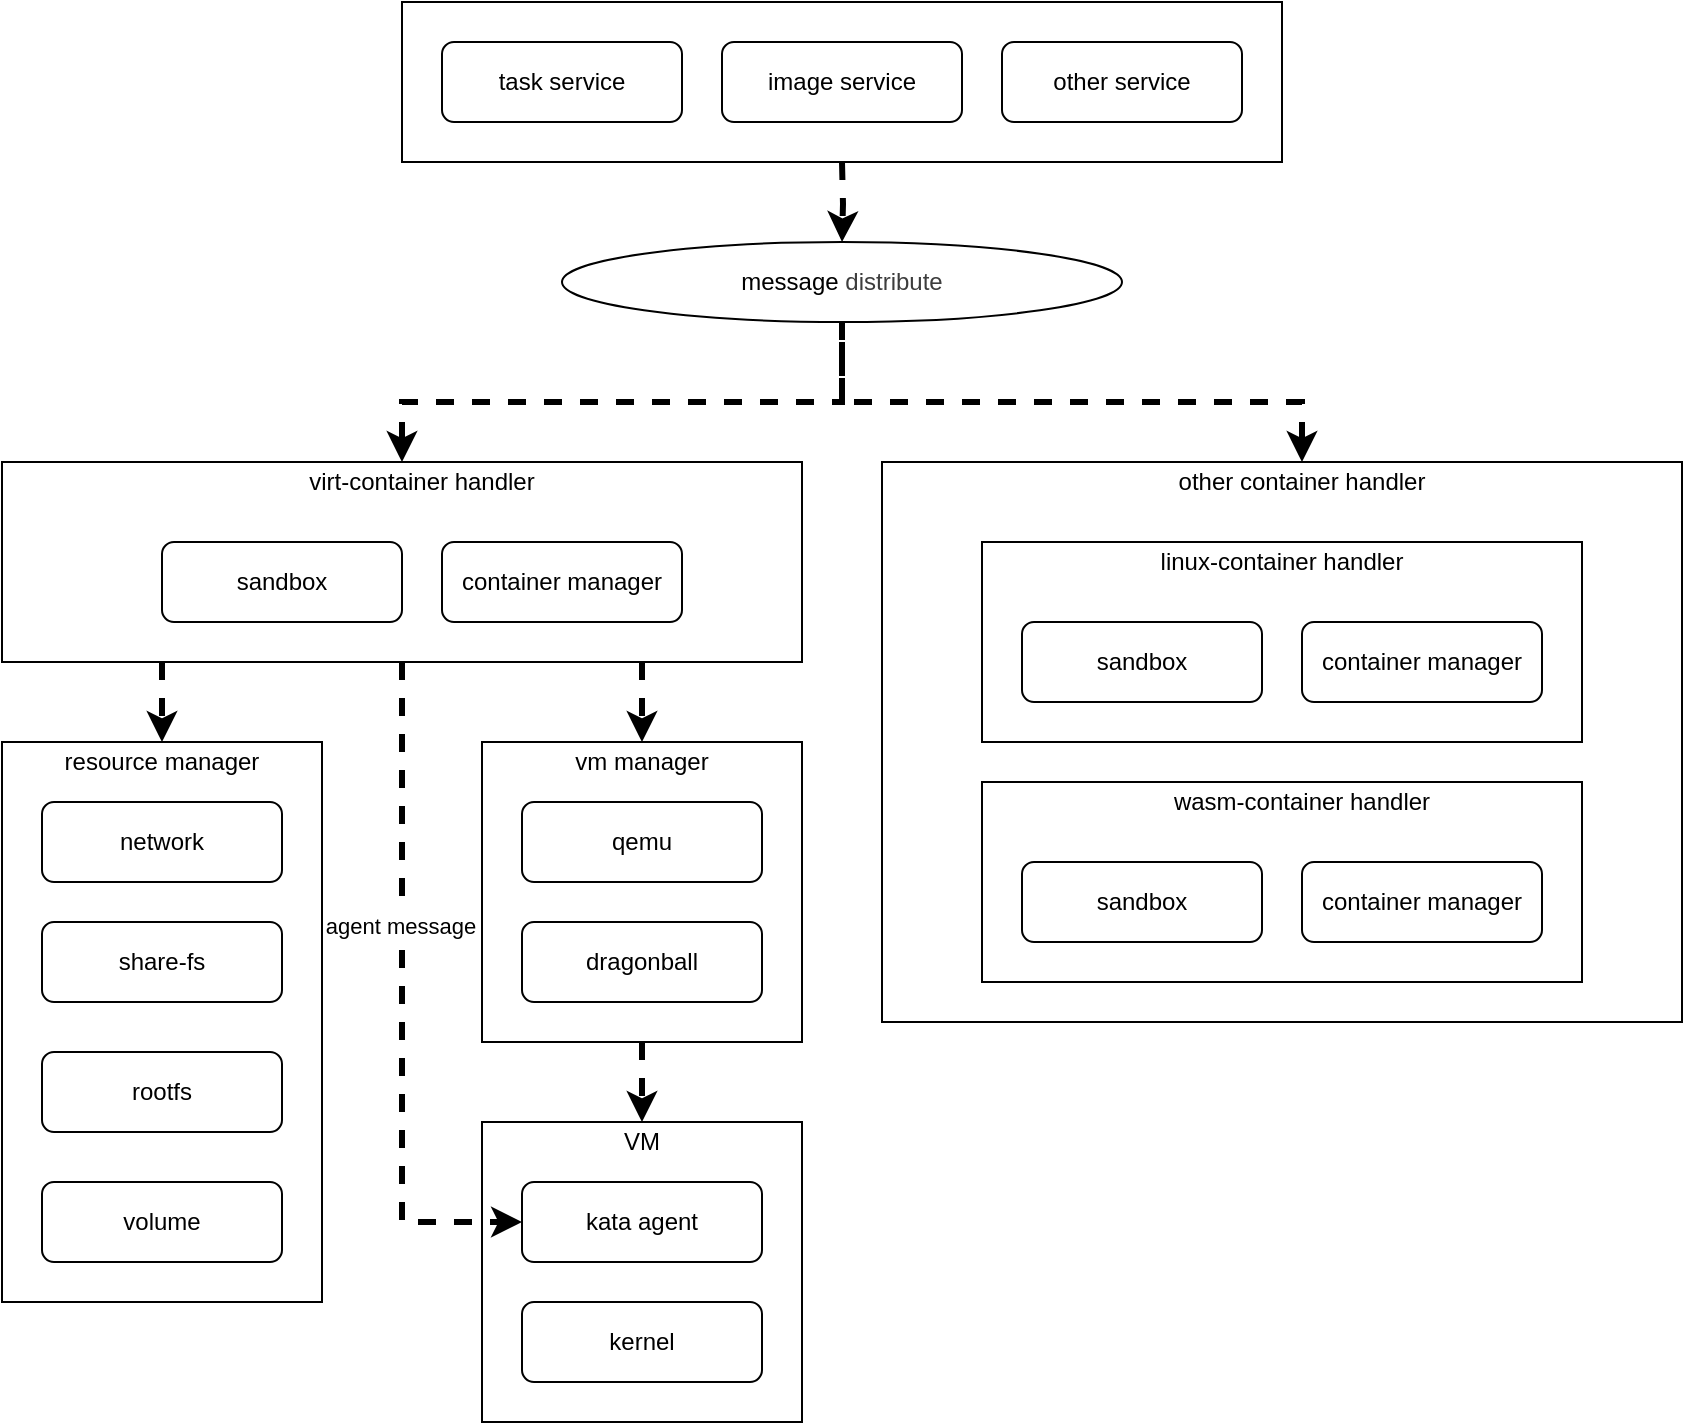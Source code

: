 <mxfile version="17.4.2" type="device" pages="8"><diagram id="HMFDVDAP32y2RuN1mBzI" name="framework"><mxGraphModel dx="1796" dy="604" grid="1" gridSize="10" guides="1" tooltips="1" connect="1" arrows="1" fold="1" page="1" pageScale="1" pageWidth="850" pageHeight="1100" math="0" shadow="0"><root><mxCell id="0"/><mxCell id="1" parent="0"/><mxCell id="6t7XlFNfd1QWFisgGSug-45" value="" style="rounded=0;whiteSpace=wrap;html=1;fillColor=none;" parent="1" vertex="1"><mxGeometry x="400" y="270" width="400" height="280" as="geometry"/></mxCell><mxCell id="6t7XlFNfd1QWFisgGSug-1" value="" style="rounded=0;whiteSpace=wrap;html=1;fillColor=none;" parent="1" vertex="1"><mxGeometry x="160" y="40" width="440" height="80" as="geometry"/></mxCell><mxCell id="6t7XlFNfd1QWFisgGSug-2" value="task service" style="rounded=1;whiteSpace=wrap;html=1;fillColor=none;" parent="1" vertex="1"><mxGeometry x="180" y="60" width="120" height="40" as="geometry"/></mxCell><mxCell id="6t7XlFNfd1QWFisgGSug-57" value="" style="edgeStyle=orthogonalEdgeStyle;rounded=0;orthogonalLoop=1;jettySize=auto;html=1;dashed=1;strokeWidth=3;" parent="1" target="6t7XlFNfd1QWFisgGSug-6" edge="1"><mxGeometry relative="1" as="geometry"><mxPoint x="380" y="120" as="sourcePoint"/></mxGeometry></mxCell><mxCell id="6t7XlFNfd1QWFisgGSug-3" value="image service" style="rounded=1;whiteSpace=wrap;html=1;fillColor=none;" parent="1" vertex="1"><mxGeometry x="320" y="60" width="120" height="40" as="geometry"/></mxCell><mxCell id="6t7XlFNfd1QWFisgGSug-4" value="other service" style="rounded=1;whiteSpace=wrap;html=1;fillColor=none;" parent="1" vertex="1"><mxGeometry x="460" y="60" width="120" height="40" as="geometry"/></mxCell><mxCell id="6t7XlFNfd1QWFisgGSug-55" value="" style="rounded=0;orthogonalLoop=1;jettySize=auto;html=1;dashed=1;strokeWidth=3;edgeStyle=orthogonalEdgeStyle;" parent="1" source="6t7XlFNfd1QWFisgGSug-6" target="6t7XlFNfd1QWFisgGSug-8" edge="1"><mxGeometry relative="1" as="geometry"><Array as="points"><mxPoint x="380" y="240"/><mxPoint x="160" y="240"/></Array></mxGeometry></mxCell><mxCell id="6t7XlFNfd1QWFisgGSug-6" value="message&amp;nbsp;&lt;span style=&quot;color: rgb(61 , 61 , 61) ; font-family: &amp;#34;arial&amp;#34; , sans-serif&quot;&gt;distribute&lt;/span&gt;" style="ellipse;whiteSpace=wrap;html=1;fillColor=none;" parent="1" vertex="1"><mxGeometry x="240" y="160" width="280" height="40" as="geometry"/></mxCell><mxCell id="6t7XlFNfd1QWFisgGSug-7" style="edgeStyle=orthogonalEdgeStyle;rounded=0;orthogonalLoop=1;jettySize=auto;html=1;exitX=0.5;exitY=1;exitDx=0;exitDy=0;" parent="1" source="6t7XlFNfd1QWFisgGSug-6" target="6t7XlFNfd1QWFisgGSug-6" edge="1"><mxGeometry relative="1" as="geometry"/></mxCell><mxCell id="6t7XlFNfd1QWFisgGSug-8" value="" style="rounded=0;whiteSpace=wrap;html=1;fillColor=none;" parent="1" vertex="1"><mxGeometry x="-40" y="270" width="400" height="100" as="geometry"/></mxCell><mxCell id="6t7XlFNfd1QWFisgGSug-9" value="sandbox" style="rounded=1;whiteSpace=wrap;html=1;fillColor=none;" parent="1" vertex="1"><mxGeometry x="40" y="310" width="120" height="40" as="geometry"/></mxCell><mxCell id="6t7XlFNfd1QWFisgGSug-10" value="virt-container handler" style="text;html=1;strokeColor=none;fillColor=none;align=center;verticalAlign=middle;whiteSpace=wrap;rounded=0;" parent="1" vertex="1"><mxGeometry x="110" y="270" width="120" height="20" as="geometry"/></mxCell><mxCell id="6t7XlFNfd1QWFisgGSug-11" value="container manager" style="rounded=1;whiteSpace=wrap;html=1;fillColor=none;" parent="1" vertex="1"><mxGeometry x="180" y="310" width="120" height="40" as="geometry"/></mxCell><mxCell id="6t7XlFNfd1QWFisgGSug-12" value="" style="rounded=0;whiteSpace=wrap;html=1;fillColor=none;" parent="1" vertex="1"><mxGeometry x="450" y="310" width="300" height="100" as="geometry"/></mxCell><mxCell id="6t7XlFNfd1QWFisgGSug-13" value="sandbox" style="rounded=1;whiteSpace=wrap;html=1;fillColor=none;" parent="1" vertex="1"><mxGeometry x="470" y="350" width="120" height="40" as="geometry"/></mxCell><mxCell id="6t7XlFNfd1QWFisgGSug-14" value="linux-container handler" style="text;html=1;strokeColor=none;fillColor=none;align=center;verticalAlign=middle;whiteSpace=wrap;rounded=0;" parent="1" vertex="1"><mxGeometry x="530" y="310" width="140" height="20" as="geometry"/></mxCell><mxCell id="6t7XlFNfd1QWFisgGSug-15" value="container manager" style="rounded=1;whiteSpace=wrap;html=1;fillColor=none;" parent="1" vertex="1"><mxGeometry x="610" y="350" width="120" height="40" as="geometry"/></mxCell><mxCell id="6t7XlFNfd1QWFisgGSug-16" value="" style="rounded=0;whiteSpace=wrap;html=1;fillColor=none;" parent="1" vertex="1"><mxGeometry x="450" y="430" width="300" height="100" as="geometry"/></mxCell><mxCell id="6t7XlFNfd1QWFisgGSug-17" value="sandbox" style="rounded=1;whiteSpace=wrap;html=1;fillColor=none;" parent="1" vertex="1"><mxGeometry x="470" y="470" width="120" height="40" as="geometry"/></mxCell><mxCell id="6t7XlFNfd1QWFisgGSug-18" value="wasm-container handler" style="text;html=1;strokeColor=none;fillColor=none;align=center;verticalAlign=middle;whiteSpace=wrap;rounded=0;" parent="1" vertex="1"><mxGeometry x="540" y="430" width="140" height="20" as="geometry"/></mxCell><mxCell id="6t7XlFNfd1QWFisgGSug-19" value="container manager" style="rounded=1;whiteSpace=wrap;html=1;fillColor=none;" parent="1" vertex="1"><mxGeometry x="610" y="470" width="120" height="40" as="geometry"/></mxCell><mxCell id="6t7XlFNfd1QWFisgGSug-20" value="" style="rounded=0;whiteSpace=wrap;html=1;fillColor=none;" parent="1" vertex="1"><mxGeometry x="-40" y="410" width="160" height="280" as="geometry"/></mxCell><mxCell id="6t7XlFNfd1QWFisgGSug-21" value="network" style="rounded=1;whiteSpace=wrap;html=1;fillColor=none;" parent="1" vertex="1"><mxGeometry x="-20" y="440" width="120" height="40" as="geometry"/></mxCell><mxCell id="6t7XlFNfd1QWFisgGSug-22" value="resource manager" style="text;html=1;strokeColor=none;fillColor=none;align=center;verticalAlign=middle;whiteSpace=wrap;rounded=0;" parent="1" vertex="1"><mxGeometry x="-20" y="410" width="120" height="20" as="geometry"/></mxCell><mxCell id="6t7XlFNfd1QWFisgGSug-24" value="share-fs" style="rounded=1;whiteSpace=wrap;html=1;fillColor=none;" parent="1" vertex="1"><mxGeometry x="-20" y="500" width="120" height="40" as="geometry"/></mxCell><mxCell id="6t7XlFNfd1QWFisgGSug-25" value="rootfs" style="rounded=1;whiteSpace=wrap;html=1;fillColor=none;" parent="1" vertex="1"><mxGeometry x="-20" y="565" width="120" height="40" as="geometry"/></mxCell><mxCell id="6t7XlFNfd1QWFisgGSug-27" value="volume" style="rounded=1;whiteSpace=wrap;html=1;fillColor=none;" parent="1" vertex="1"><mxGeometry x="-20" y="630" width="120" height="40" as="geometry"/></mxCell><mxCell id="6t7XlFNfd1QWFisgGSug-29" value="" style="rounded=0;whiteSpace=wrap;html=1;fillColor=none;" parent="1" vertex="1"><mxGeometry x="200" y="410" width="160" height="150" as="geometry"/></mxCell><mxCell id="6t7XlFNfd1QWFisgGSug-30" value="qemu" style="rounded=1;whiteSpace=wrap;html=1;fillColor=none;" parent="1" vertex="1"><mxGeometry x="220" y="440" width="120" height="40" as="geometry"/></mxCell><mxCell id="6t7XlFNfd1QWFisgGSug-31" value="vm manager" style="text;html=1;strokeColor=none;fillColor=none;align=center;verticalAlign=middle;whiteSpace=wrap;rounded=0;" parent="1" vertex="1"><mxGeometry x="220" y="410" width="120" height="20" as="geometry"/></mxCell><mxCell id="6t7XlFNfd1QWFisgGSug-32" value="dragonball" style="rounded=1;whiteSpace=wrap;html=1;fillColor=none;" parent="1" vertex="1"><mxGeometry x="220" y="500" width="120" height="40" as="geometry"/></mxCell><mxCell id="6t7XlFNfd1QWFisgGSug-35" value="" style="rounded=0;whiteSpace=wrap;html=1;fillColor=none;" parent="1" vertex="1"><mxGeometry x="200" y="600" width="160" height="150" as="geometry"/></mxCell><mxCell id="6t7XlFNfd1QWFisgGSug-36" value="kata agent" style="rounded=1;whiteSpace=wrap;html=1;fillColor=none;" parent="1" vertex="1"><mxGeometry x="220" y="630" width="120" height="40" as="geometry"/></mxCell><mxCell id="6t7XlFNfd1QWFisgGSug-37" value="VM" style="text;html=1;strokeColor=none;fillColor=none;align=center;verticalAlign=middle;whiteSpace=wrap;rounded=0;" parent="1" vertex="1"><mxGeometry x="220" y="600" width="120" height="20" as="geometry"/></mxCell><mxCell id="6t7XlFNfd1QWFisgGSug-39" value="kernel" style="rounded=1;whiteSpace=wrap;html=1;fillColor=none;" parent="1" vertex="1"><mxGeometry x="220" y="690" width="120" height="40" as="geometry"/></mxCell><mxCell id="6t7XlFNfd1QWFisgGSug-46" value="other container handler" style="text;html=1;strokeColor=none;fillColor=none;align=center;verticalAlign=middle;whiteSpace=wrap;rounded=0;" parent="1" vertex="1"><mxGeometry x="540" y="270" width="140" height="20" as="geometry"/></mxCell><mxCell id="6t7XlFNfd1QWFisgGSug-48" value="" style="endArrow=classic;html=1;rounded=0;exitX=0.5;exitY=1;exitDx=0;exitDy=0;entryX=0;entryY=0.5;entryDx=0;entryDy=0;dashed=1;strokeWidth=3;" parent="1" source="6t7XlFNfd1QWFisgGSug-8" target="6t7XlFNfd1QWFisgGSug-36" edge="1"><mxGeometry width="50" height="50" relative="1" as="geometry"><mxPoint x="270" y="520" as="sourcePoint"/><mxPoint x="320" y="470" as="targetPoint"/><Array as="points"><mxPoint x="160" y="650"/></Array></mxGeometry></mxCell><mxCell id="6t7XlFNfd1QWFisgGSug-49" value="agent message" style="edgeLabel;html=1;align=center;verticalAlign=middle;resizable=0;points=[];" parent="6t7XlFNfd1QWFisgGSug-48" vertex="1" connectable="0"><mxGeometry x="-0.224" y="-1" relative="1" as="geometry"><mxPoint as="offset"/></mxGeometry></mxCell><mxCell id="6t7XlFNfd1QWFisgGSug-50" value="" style="endArrow=classic;html=1;rounded=0;exitX=0.2;exitY=1;exitDx=0;exitDy=0;dashed=1;strokeWidth=3;exitPerimeter=0;entryX=0.5;entryY=0;entryDx=0;entryDy=0;" parent="1" source="6t7XlFNfd1QWFisgGSug-8" target="6t7XlFNfd1QWFisgGSug-22" edge="1"><mxGeometry width="50" height="50" relative="1" as="geometry"><mxPoint x="170" y="380" as="sourcePoint"/><mxPoint x="230" y="650" as="targetPoint"/><Array as="points"/></mxGeometry></mxCell><mxCell id="6t7XlFNfd1QWFisgGSug-52" value="" style="endArrow=classic;html=1;rounded=0;dashed=1;strokeWidth=3;entryX=0.5;entryY=0;entryDx=0;entryDy=0;" parent="1" target="6t7XlFNfd1QWFisgGSug-31" edge="1"><mxGeometry width="50" height="50" relative="1" as="geometry"><mxPoint x="280" y="370" as="sourcePoint"/><mxPoint x="50" y="420" as="targetPoint"/><Array as="points"/></mxGeometry></mxCell><mxCell id="6t7XlFNfd1QWFisgGSug-53" value="" style="endArrow=classic;html=1;rounded=0;dashed=1;strokeWidth=3;exitX=0.5;exitY=1;exitDx=0;exitDy=0;entryX=0.5;entryY=0;entryDx=0;entryDy=0;" parent="1" source="6t7XlFNfd1QWFisgGSug-29" target="6t7XlFNfd1QWFisgGSug-37" edge="1"><mxGeometry width="50" height="50" relative="1" as="geometry"><mxPoint x="280" y="570" as="sourcePoint"/><mxPoint x="280" y="590" as="targetPoint"/><Array as="points"/></mxGeometry></mxCell><mxCell id="6t7XlFNfd1QWFisgGSug-56" value="" style="rounded=0;orthogonalLoop=1;jettySize=auto;html=1;dashed=1;strokeWidth=3;entryX=0.5;entryY=0;entryDx=0;entryDy=0;edgeStyle=orthogonalEdgeStyle;" parent="1" target="6t7XlFNfd1QWFisgGSug-46" edge="1"><mxGeometry relative="1" as="geometry"><mxPoint x="380" y="210" as="sourcePoint"/><mxPoint x="170" y="250" as="targetPoint"/><Array as="points"><mxPoint x="380" y="240"/><mxPoint x="610" y="240"/></Array></mxGeometry></mxCell></root></mxGraphModel></diagram><diagram id="ekjOTcNESkG3XTOVkoT3" name="Architecture"><mxGraphModel dx="946" dy="606" grid="1" gridSize="10" guides="1" tooltips="1" connect="1" arrows="1" fold="1" page="1" pageScale="1" pageWidth="850" pageHeight="1100" math="0" shadow="0"><root><mxCell id="eBo2bt6Yn-IDwtGn41hr-0"/><mxCell id="eBo2bt6Yn-IDwtGn41hr-1" parent="eBo2bt6Yn-IDwtGn41hr-0"/><mxCell id="tWCfl6qiuozjRqDwqIf_-2" value="" style="rounded=0;whiteSpace=wrap;html=1;fillColor=none;" parent="eBo2bt6Yn-IDwtGn41hr-1" vertex="1"><mxGeometry x="40" y="170" width="720" height="570" as="geometry"/></mxCell><mxCell id="eBo2bt6Yn-IDwtGn41hr-2" value="" style="rounded=0;whiteSpace=wrap;html=1;fillColor=none;" parent="eBo2bt6Yn-IDwtGn41hr-1" vertex="1"><mxGeometry x="40" y="50" width="720" height="60" as="geometry"/></mxCell><mxCell id="eBo2bt6Yn-IDwtGn41hr-3" value="task service" style="rounded=1;whiteSpace=wrap;html=1;strokeColor=#9673a6;fillColor=#e1d5e7;" parent="eBo2bt6Yn-IDwtGn41hr-1" vertex="1"><mxGeometry x="120" y="70" width="120" height="30" as="geometry"/></mxCell><mxCell id="eBo2bt6Yn-IDwtGn41hr-4" value="image service" style="rounded=1;whiteSpace=wrap;html=1;fillColor=#ffe6cc;dashed=1;strokeColor=#d79b00;" parent="eBo2bt6Yn-IDwtGn41hr-1" vertex="1"><mxGeometry x="340" y="70" width="120" height="30" as="geometry"/></mxCell><mxCell id="eBo2bt6Yn-IDwtGn41hr-6" value="other service" style="rounded=1;whiteSpace=wrap;html=1;fillColor=none;dashed=1;" parent="eBo2bt6Yn-IDwtGn41hr-1" vertex="1"><mxGeometry x="560" y="70" width="120" height="30" as="geometry"/></mxCell><mxCell id="LusJeWwUtuvRWOJSvfuC-29" value="service" style="rounded=0;whiteSpace=wrap;html=1;fillColor=#e1d5e7;strokeColor=#9673a6;" parent="eBo2bt6Yn-IDwtGn41hr-1" vertex="1"><mxGeometry x="40" y="40" width="720" height="20" as="geometry"/></mxCell><mxCell id="LusJeWwUtuvRWOJSvfuC-30" value="Virt Container" style="rounded=0;whiteSpace=wrap;html=1;fillColor=#d5e8d4;strokeColor=#82b366;" parent="eBo2bt6Yn-IDwtGn41hr-1" vertex="1"><mxGeometry x="49.5" y="210" width="220" height="40" as="geometry"/></mxCell><mxCell id="LusJeWwUtuvRWOJSvfuC-33" value="Wasm Conttainer" style="rounded=0;whiteSpace=wrap;html=1;fillColor=none;dashed=1;" parent="eBo2bt6Yn-IDwtGn41hr-1" vertex="1"><mxGeometry x="609.5" y="210" width="140" height="40" as="geometry"/></mxCell><mxCell id="htueQuvepPBczDyPVZ_O-0" value="message dispatcher" style="rounded=0;whiteSpace=wrap;html=1;fillColor=#dae8fc;strokeColor=#6c8ebf;" parent="eBo2bt6Yn-IDwtGn41hr-1" vertex="1"><mxGeometry x="40" y="120" width="720" height="20" as="geometry"/></mxCell><mxCell id="tWCfl6qiuozjRqDwqIf_-1" value="runtime handler" style="rounded=0;whiteSpace=wrap;html=1;fillColor=#d5e8d4;strokeColor=#82b366;" parent="eBo2bt6Yn-IDwtGn41hr-1" vertex="1"><mxGeometry x="40" y="150" width="720" height="20" as="geometry"/></mxCell><mxCell id="tWCfl6qiuozjRqDwqIf_-6" value="hypervisor" style="rounded=0;whiteSpace=wrap;html=1;fillColor=none;" parent="eBo2bt6Yn-IDwtGn41hr-1" vertex="1"><mxGeometry x="69.5" y="280" width="320" height="20" as="geometry"/></mxCell><mxCell id="tWCfl6qiuozjRqDwqIf_-7" value="" style="rounded=0;whiteSpace=wrap;html=1;fillColor=none;" parent="eBo2bt6Yn-IDwtGn41hr-1" vertex="1"><mxGeometry x="69.5" y="300" width="320" height="100" as="geometry"/></mxCell><mxCell id="LllsdDgH-VUIoOutASeO-33" value="" style="edgeStyle=orthogonalEdgeStyle;rounded=0;orthogonalLoop=1;jettySize=auto;html=1;startSize=15;endSize=12;" parent="eBo2bt6Yn-IDwtGn41hr-1" source="tWCfl6qiuozjRqDwqIf_-9" target="LllsdDgH-VUIoOutASeO-24" edge="1"><mxGeometry relative="1" as="geometry"/></mxCell><mxCell id="tWCfl6qiuozjRqDwqIf_-9" value="Dragonball" style="rounded=1;whiteSpace=wrap;html=1;fillColor=none;" parent="eBo2bt6Yn-IDwtGn41hr-1" vertex="1"><mxGeometry x="89.5" y="360" width="80" height="30" as="geometry"/></mxCell><mxCell id="tWCfl6qiuozjRqDwqIf_-10" value="Qemu" style="rounded=1;whiteSpace=wrap;html=1;dashed=1;" parent="eBo2bt6Yn-IDwtGn41hr-1" vertex="1"><mxGeometry x="89.5" y="310" width="80" height="30" as="geometry"/></mxCell><mxCell id="tWCfl6qiuozjRqDwqIf_-11" value="Cloud Hypervisor" style="rounded=1;whiteSpace=wrap;html=1;dashed=1;" parent="eBo2bt6Yn-IDwtGn41hr-1" vertex="1"><mxGeometry x="189.5" y="310" width="80" height="30" as="geometry"/></mxCell><mxCell id="tWCfl6qiuozjRqDwqIf_-12" value="Firecracker" style="rounded=1;whiteSpace=wrap;html=1;dashed=1;" parent="eBo2bt6Yn-IDwtGn41hr-1" vertex="1"><mxGeometry x="289.5" y="310" width="80" height="30" as="geometry"/></mxCell><mxCell id="tWCfl6qiuozjRqDwqIf_-19" value="resource" style="rounded=0;whiteSpace=wrap;html=1;fillColor=none;" parent="eBo2bt6Yn-IDwtGn41hr-1" vertex="1"><mxGeometry x="419.5" y="280" width="310" height="20" as="geometry"/></mxCell><mxCell id="tWCfl6qiuozjRqDwqIf_-20" value="" style="rounded=0;whiteSpace=wrap;html=1;fillColor=none;" parent="eBo2bt6Yn-IDwtGn41hr-1" vertex="1"><mxGeometry x="419.5" y="300" width="310" height="100" as="geometry"/></mxCell><mxCell id="tWCfl6qiuozjRqDwqIf_-21" value="Network" style="rounded=1;whiteSpace=wrap;html=1;fillColor=none;" parent="eBo2bt6Yn-IDwtGn41hr-1" vertex="1"><mxGeometry x="539.5" y="310" width="80" height="30" as="geometry"/></mxCell><mxCell id="tWCfl6qiuozjRqDwqIf_-22" value="Rootfs" style="rounded=1;whiteSpace=wrap;html=1;fillColor=none;" parent="eBo2bt6Yn-IDwtGn41hr-1" vertex="1"><mxGeometry x="439.5" y="350" width="80" height="30" as="geometry"/></mxCell><mxCell id="tWCfl6qiuozjRqDwqIf_-23" value="Volume" style="rounded=1;whiteSpace=wrap;html=1;fillColor=none;" parent="eBo2bt6Yn-IDwtGn41hr-1" vertex="1"><mxGeometry x="539.5" y="350" width="80" height="30" as="geometry"/></mxCell><mxCell id="tWCfl6qiuozjRqDwqIf_-24" value="Cgroup" style="rounded=1;whiteSpace=wrap;html=1;fillColor=none;" parent="eBo2bt6Yn-IDwtGn41hr-1" vertex="1"><mxGeometry x="639.5" y="350" width="80" height="30" as="geometry"/></mxCell><mxCell id="G8wDTyMbB7dLKfyQobsi-0" value="ShareFs" style="rounded=1;whiteSpace=wrap;html=1;fillColor=none;" parent="eBo2bt6Yn-IDwtGn41hr-1" vertex="1"><mxGeometry x="439.5" y="310" width="80" height="30" as="geometry"/></mxCell><mxCell id="G8wDTyMbB7dLKfyQobsi-1" value="linux Conttainer" style="rounded=0;whiteSpace=wrap;html=1;fillColor=none;dashed=1;" parent="eBo2bt6Yn-IDwtGn41hr-1" vertex="1"><mxGeometry x="449.5" y="210" width="140.93" height="40" as="geometry"/></mxCell><mxCell id="LllsdDgH-VUIoOutASeO-2" value="" style="rounded=0;whiteSpace=wrap;html=1;fillColor=none;" parent="eBo2bt6Yn-IDwtGn41hr-1" vertex="1"><mxGeometry x="119.5" y="430" width="560" height="290" as="geometry"/></mxCell><mxCell id="LllsdDgH-VUIoOutASeO-4" value="IO Manager" style="rounded=0;whiteSpace=wrap;html=1;fillColor=none;" parent="eBo2bt6Yn-IDwtGn41hr-1" vertex="1"><mxGeometry x="160.43" y="469.37" width="140" height="30" as="geometry"/></mxCell><mxCell id="LllsdDgH-VUIoOutASeO-5" value="Address Space Mgr" style="rounded=0;whiteSpace=wrap;html=1;fillColor=none;" parent="eBo2bt6Yn-IDwtGn41hr-1" vertex="1"><mxGeometry x="160.43" y="519.37" width="140" height="30" as="geometry"/></mxCell><mxCell id="LllsdDgH-VUIoOutASeO-6" value="Resource Manager" style="rounded=0;whiteSpace=wrap;html=1;fillColor=none;" parent="eBo2bt6Yn-IDwtGn41hr-1" vertex="1"><mxGeometry x="160.43" y="569.37" width="140" height="30" as="geometry"/></mxCell><mxCell id="LllsdDgH-VUIoOutASeO-7" value="Upcall" style="rounded=0;whiteSpace=wrap;html=1;fillColor=none;" parent="eBo2bt6Yn-IDwtGn41hr-1" vertex="1"><mxGeometry x="160.43" y="617.5" width="140" height="31.87" as="geometry"/></mxCell><mxCell id="LllsdDgH-VUIoOutASeO-8" value="Template" style="rounded=0;whiteSpace=wrap;html=1;fillColor=none;dashed=1;" parent="eBo2bt6Yn-IDwtGn41hr-1" vertex="1"><mxGeometry x="160.43" y="669.37" width="140" height="30" as="geometry"/></mxCell><mxCell id="LllsdDgH-VUIoOutASeO-9" value="VMM" style="rounded=0;whiteSpace=wrap;html=1;fillColor=none;" parent="eBo2bt6Yn-IDwtGn41hr-1" vertex="1"><mxGeometry x="320.43" y="469.37" width="150" height="60" as="geometry"/></mxCell><mxCell id="LllsdDgH-VUIoOutASeO-10" value="VCPU" style="rounded=0;whiteSpace=wrap;html=1;fillColor=none;" parent="eBo2bt6Yn-IDwtGn41hr-1" vertex="1"><mxGeometry x="510.43" y="469.37" width="120" height="20" as="geometry"/></mxCell><mxCell id="LllsdDgH-VUIoOutASeO-11" value="VCPU hotplug" style="rounded=0;whiteSpace=wrap;html=1;fillColor=none;" parent="eBo2bt6Yn-IDwtGn41hr-1" vertex="1"><mxGeometry x="510.43" y="509.37" width="120" height="20" as="geometry"/></mxCell><mxCell id="LllsdDgH-VUIoOutASeO-12" value="" style="rounded=0;whiteSpace=wrap;html=1;fillColor=none;" parent="eBo2bt6Yn-IDwtGn41hr-1" vertex="1"><mxGeometry x="320.43" y="549.37" width="310" height="150" as="geometry"/></mxCell><mxCell id="LllsdDgH-VUIoOutASeO-13" value="&lt;b&gt;Device Manager&lt;/b&gt;" style="text;html=1;strokeColor=none;fillColor=none;align=center;verticalAlign=middle;whiteSpace=wrap;rounded=0;" parent="eBo2bt6Yn-IDwtGn41hr-1" vertex="1"><mxGeometry x="320.43" y="549.37" width="105" height="20" as="geometry"/></mxCell><mxCell id="LllsdDgH-VUIoOutASeO-14" value="virtio-vsock" style="rounded=0;whiteSpace=wrap;html=1;fillColor=none;" parent="eBo2bt6Yn-IDwtGn41hr-1" vertex="1"><mxGeometry x="330.43" y="579.37" width="90" height="20" as="geometry"/></mxCell><mxCell id="LllsdDgH-VUIoOutASeO-15" value="virtio-net" style="rounded=0;whiteSpace=wrap;html=1;fillColor=none;" parent="eBo2bt6Yn-IDwtGn41hr-1" vertex="1"><mxGeometry x="330.43" y="619.37" width="90" height="20" as="geometry"/></mxCell><mxCell id="LllsdDgH-VUIoOutASeO-16" value="device hotplug" style="rounded=0;whiteSpace=wrap;html=1;fillColor=none;" parent="eBo2bt6Yn-IDwtGn41hr-1" vertex="1"><mxGeometry x="330.43" y="659.37" width="90" height="20" as="geometry"/></mxCell><mxCell id="LllsdDgH-VUIoOutASeO-17" value="virtio-fs" style="rounded=0;whiteSpace=wrap;html=1;fillColor=none;" parent="eBo2bt6Yn-IDwtGn41hr-1" vertex="1"><mxGeometry x="430.43" y="579.37" width="90" height="20" as="geometry"/></mxCell><mxCell id="LllsdDgH-VUIoOutASeO-18" value="virtio-block" style="rounded=0;whiteSpace=wrap;html=1;fillColor=none;" parent="eBo2bt6Yn-IDwtGn41hr-1" vertex="1"><mxGeometry x="530.43" y="579.37" width="90" height="20" as="geometry"/></mxCell><mxCell id="LllsdDgH-VUIoOutASeO-19" value="virtio-mmio" style="rounded=0;whiteSpace=wrap;html=1;fillColor=none;" parent="eBo2bt6Yn-IDwtGn41hr-1" vertex="1"><mxGeometry x="430.43" y="619.37" width="90" height="20" as="geometry"/></mxCell><mxCell id="LllsdDgH-VUIoOutASeO-20" value="legacy devices" style="rounded=0;whiteSpace=wrap;html=1;fillColor=none;" parent="eBo2bt6Yn-IDwtGn41hr-1" vertex="1"><mxGeometry x="530.43" y="619.37" width="90" height="20" as="geometry"/></mxCell><mxCell id="LllsdDgH-VUIoOutASeO-21" value="vhost" style="rounded=0;whiteSpace=wrap;html=1;fillColor=none;dashed=1;" parent="eBo2bt6Yn-IDwtGn41hr-1" vertex="1"><mxGeometry x="430.43" y="659.37" width="90" height="20" as="geometry"/></mxCell><mxCell id="LllsdDgH-VUIoOutASeO-22" value="PCI" style="rounded=0;whiteSpace=wrap;html=1;fillColor=none;dashed=1;" parent="eBo2bt6Yn-IDwtGn41hr-1" vertex="1"><mxGeometry x="530.43" y="659.37" width="90" height="20" as="geometry"/></mxCell><mxCell id="LllsdDgH-VUIoOutASeO-24" value="&lt;b&gt;Dragonball&lt;/b&gt;" style="text;html=1;strokeColor=none;fillColor=none;align=center;verticalAlign=middle;whiteSpace=wrap;rounded=0;" parent="eBo2bt6Yn-IDwtGn41hr-1" vertex="1"><mxGeometry x="119.5" y="430" width="80" height="20" as="geometry"/></mxCell><mxCell id="LllsdDgH-VUIoOutASeO-27" value="" style="endArrow=none;html=1;rounded=0;startSize=10;endSize=10;entryX=0;entryY=1;entryDx=0;entryDy=0;" parent="eBo2bt6Yn-IDwtGn41hr-1" target="LusJeWwUtuvRWOJSvfuC-30" edge="1"><mxGeometry width="50" height="50" relative="1" as="geometry"><mxPoint x="49.5" y="729" as="sourcePoint"/><mxPoint x="99.5" y="679.37" as="targetPoint"/></mxGeometry></mxCell><mxCell id="LllsdDgH-VUIoOutASeO-28" value="" style="endArrow=none;html=1;rounded=0;startSize=10;endSize=10;" parent="eBo2bt6Yn-IDwtGn41hr-1" edge="1"><mxGeometry width="50" height="50" relative="1" as="geometry"><mxPoint x="49.5" y="730" as="sourcePoint"/><mxPoint x="749.5" y="730" as="targetPoint"/></mxGeometry></mxCell><mxCell id="LllsdDgH-VUIoOutASeO-29" value="" style="endArrow=none;html=1;rounded=0;startSize=10;endSize=10;" parent="eBo2bt6Yn-IDwtGn41hr-1" edge="1"><mxGeometry width="50" height="50" relative="1" as="geometry"><mxPoint x="269.5" y="270" as="sourcePoint"/><mxPoint x="269.5" y="250" as="targetPoint"/></mxGeometry></mxCell><mxCell id="LllsdDgH-VUIoOutASeO-30" value="" style="endArrow=none;html=1;rounded=0;startSize=10;endSize=10;" parent="eBo2bt6Yn-IDwtGn41hr-1" edge="1"><mxGeometry width="50" height="50" relative="1" as="geometry"><mxPoint x="269.82" y="270.24" as="sourcePoint"/><mxPoint x="749.5" y="270" as="targetPoint"/></mxGeometry></mxCell><mxCell id="LllsdDgH-VUIoOutASeO-31" value="" style="endArrow=none;html=1;rounded=0;startSize=10;endSize=10;" parent="eBo2bt6Yn-IDwtGn41hr-1" edge="1"><mxGeometry width="50" height="50" relative="1" as="geometry"><mxPoint x="749.5" y="730" as="sourcePoint"/><mxPoint x="749.5" y="270" as="targetPoint"/></mxGeometry></mxCell><mxCell id="BTvyAgGiukoSlDW-iC8X-2" value="Confidential Containers" style="text;html=1;strokeColor=none;fillColor=none;align=center;verticalAlign=middle;whiteSpace=wrap;rounded=0;shadow=0;glass=0;dashed=1;sketch=0;fontSize=15;" parent="eBo2bt6Yn-IDwtGn41hr-1" vertex="1"><mxGeometry x="418.57" y="750" width="160" height="20" as="geometry"/></mxCell><mxCell id="BTvyAgGiukoSlDW-iC8X-5" value="" style="rounded=1;whiteSpace=wrap;html=1;dashed=1;fontSize=15;" parent="eBo2bt6Yn-IDwtGn41hr-1" vertex="1"><mxGeometry x="588.57" y="750" width="40" height="20" as="geometry"/></mxCell><mxCell id="BTvyAgGiukoSlDW-iC8X-6" value="plan to support" style="text;html=1;strokeColor=none;fillColor=none;align=center;verticalAlign=middle;whiteSpace=wrap;rounded=0;shadow=0;glass=0;dashed=1;sketch=0;fontSize=15;" parent="eBo2bt6Yn-IDwtGn41hr-1" vertex="1"><mxGeometry x="639.5" y="750" width="109.07" height="20" as="geometry"/></mxCell><mxCell id="6-XPrWVZn1jrJMzEEI4W-0" value="Virt Container for CC" style="rounded=0;whiteSpace=wrap;html=1;fillColor=#ffe6cc;dashed=1;strokeColor=#d79b00;" parent="eBo2bt6Yn-IDwtGn41hr-1" vertex="1"><mxGeometry x="290.43" y="210" width="140" height="40" as="geometry"/></mxCell><mxCell id="6-XPrWVZn1jrJMzEEI4W-1" value="" style="rounded=1;whiteSpace=wrap;html=1;fillColor=#ffe6cc;strokeColor=#d79b00;dashed=1;" parent="eBo2bt6Yn-IDwtGn41hr-1" vertex="1"><mxGeometry x="369.5" y="750" width="39.07" height="20" as="geometry"/></mxCell><mxCell id="HiZYG9T4BiAUzzn408yP-0" value="sandbox manager" style="rounded=0;whiteSpace=wrap;html=1;fillColor=#dae8fc;strokeColor=#6c8ebf;" parent="eBo2bt6Yn-IDwtGn41hr-1" vertex="1"><mxGeometry x="49.5" y="180" width="340.5" height="20" as="geometry"/></mxCell><mxCell id="HiZYG9T4BiAUzzn408yP-1" value="container manager" style="rounded=0;whiteSpace=wrap;html=1;fillColor=#dae8fc;strokeColor=#6c8ebf;" parent="eBo2bt6Yn-IDwtGn41hr-1" vertex="1"><mxGeometry x="410" y="180" width="338.57" height="20" as="geometry"/></mxCell></root></mxGraphModel></diagram><diagram id="_wD5qdXW219p2eeQkjCC" name="multi service and runtime"><mxGraphModel dx="1796" dy="606" grid="1" gridSize="10" guides="1" tooltips="1" connect="1" arrows="1" fold="1" page="1" pageScale="1" pageWidth="850" pageHeight="1100" math="0" shadow="0"><root><mxCell id="mxGCPVdGVaYmxt2OVCOY-0"/><mxCell id="mxGCPVdGVaYmxt2OVCOY-1" parent="mxGCPVdGVaYmxt2OVCOY-0"/><mxCell id="Cah2TjrnXILSUqI1Clh6-0" value="image service" style="rounded=1;whiteSpace=wrap;html=1;dashed=1;fillColor=#ffe6cc;strokeColor=#d79b00;" parent="mxGCPVdGVaYmxt2OVCOY-1" vertex="1"><mxGeometry x="240" y="240" width="120" height="40" as="geometry"/></mxCell><mxCell id="NZmENQbbHhBCOwEBUHGS-0" value="API" style="rounded=1;whiteSpace=wrap;html=1;fillColor=#fff2cc;strokeColor=#d6b656;" parent="mxGCPVdGVaYmxt2OVCOY-1" vertex="1"><mxGeometry x="60" y="240" width="120" height="40" as="geometry"/></mxCell><mxCell id="NZmENQbbHhBCOwEBUHGS-1" value="" style="shape=curlyBracket;whiteSpace=wrap;html=1;rounded=1;fontSize=18;fillColor=none;" parent="mxGCPVdGVaYmxt2OVCOY-1" vertex="1"><mxGeometry x="190" y="160" width="20" height="200" as="geometry"/></mxCell><mxCell id="NZmENQbbHhBCOwEBUHGS-2" value="task service" style="rounded=1;whiteSpace=wrap;html=1;fillColor=#e1d5e7;strokeColor=#9673a6;" parent="mxGCPVdGVaYmxt2OVCOY-1" vertex="1"><mxGeometry x="240" y="160" width="120" height="40" as="geometry"/></mxCell><mxCell id="NZmENQbbHhBCOwEBUHGS-3" value="other service" style="rounded=1;whiteSpace=wrap;html=1;dashed=1;" parent="mxGCPVdGVaYmxt2OVCOY-1" vertex="1"><mxGeometry x="240" y="320" width="120" height="40" as="geometry"/></mxCell><mxCell id="NZmENQbbHhBCOwEBUHGS-4" value="" style="shape=curlyBracket;whiteSpace=wrap;html=1;rounded=1;flipH=1;fontSize=18;fillColor=none;" parent="mxGCPVdGVaYmxt2OVCOY-1" vertex="1"><mxGeometry x="390" y="160" width="20" height="200" as="geometry"/></mxCell><mxCell id="NZmENQbbHhBCOwEBUHGS-5" value="message" style="ellipse;whiteSpace=wrap;html=1;fontSize=18;fillColor=#fff2cc;strokeColor=#d6b656;" parent="mxGCPVdGVaYmxt2OVCOY-1" vertex="1"><mxGeometry x="420" y="240" width="120" height="40" as="geometry"/></mxCell><mxCell id="NZmENQbbHhBCOwEBUHGS-6" value="" style="shape=curlyBracket;whiteSpace=wrap;html=1;rounded=1;fontSize=18;fillColor=none;size=0.5;" parent="mxGCPVdGVaYmxt2OVCOY-1" vertex="1"><mxGeometry x="550" y="160" width="20" height="200" as="geometry"/></mxCell><mxCell id="NZmENQbbHhBCOwEBUHGS-7" value="VirtContainer&lt;br&gt;handler" style="rounded=1;whiteSpace=wrap;html=1;fillColor=#d5e8d4;strokeColor=#82b366;" parent="mxGCPVdGVaYmxt2OVCOY-1" vertex="1"><mxGeometry x="600" y="150" width="120" height="40" as="geometry"/></mxCell><mxCell id="NZmENQbbHhBCOwEBUHGS-8" value="WasmContainer&amp;nbsp; handler" style="rounded=1;whiteSpace=wrap;html=1;dashed=1;" parent="mxGCPVdGVaYmxt2OVCOY-1" vertex="1"><mxGeometry x="600" y="270" width="120" height="40" as="geometry"/></mxCell><mxCell id="NZmENQbbHhBCOwEBUHGS-9" value="LinuxContainer handler" style="rounded=1;whiteSpace=wrap;html=1;dashed=1;" parent="mxGCPVdGVaYmxt2OVCOY-1" vertex="1"><mxGeometry x="600" y="330" width="120" height="40" as="geometry"/></mxCell><mxCell id="NZmENQbbHhBCOwEBUHGS-10" value="service" style="text;html=1;align=center;verticalAlign=middle;whiteSpace=wrap;rounded=0;fontSize=18;" parent="mxGCPVdGVaYmxt2OVCOY-1" vertex="1"><mxGeometry x="240" y="120" width="120" height="40" as="geometry"/></mxCell><mxCell id="NZmENQbbHhBCOwEBUHGS-11" value="runtime handler" style="text;html=1;strokeColor=none;fillColor=none;align=center;verticalAlign=middle;whiteSpace=wrap;rounded=0;fontSize=18;" parent="mxGCPVdGVaYmxt2OVCOY-1" vertex="1"><mxGeometry x="600" y="110" width="120" height="40" as="geometry"/></mxCell><mxCell id="ELt8ZGCnBPHimuKn2ucD-0" value="" style="shape=curlyBracket;whiteSpace=wrap;html=1;rounded=1;fontSize=18;fillColor=none;size=0.5;" parent="mxGCPVdGVaYmxt2OVCOY-1" vertex="1"><mxGeometry x="750" y="80" width="20" height="200" as="geometry"/></mxCell><mxCell id="ELt8ZGCnBPHimuKn2ucD-1" value="Dragonball" style="rounded=1;whiteSpace=wrap;html=1;fillColor=#cce5ff;strokeColor=#36393d;" parent="mxGCPVdGVaYmxt2OVCOY-1" vertex="1"><mxGeometry x="800" y="60" width="120" height="40" as="geometry"/></mxCell><mxCell id="ELt8ZGCnBPHimuKn2ucD-2" value="Qemu" style="rounded=1;whiteSpace=wrap;html=1;dashed=1;" parent="mxGCPVdGVaYmxt2OVCOY-1" vertex="1"><mxGeometry x="800" y="110" width="120" height="40" as="geometry"/></mxCell><mxCell id="ELt8ZGCnBPHimuKn2ucD-3" value="Acrn" style="rounded=1;whiteSpace=wrap;html=1;dashed=1;" parent="mxGCPVdGVaYmxt2OVCOY-1" vertex="1"><mxGeometry x="800" y="160" width="120" height="40" as="geometry"/></mxCell><mxCell id="ELt8ZGCnBPHimuKn2ucD-4" value="&lt;div class=&quot;lake-content&quot;&gt;&lt;p id=&quot;u6f8eefda&quot; class=&quot;ne-p&quot; style=&quot;margin: 0 ; padding: 0 ; min-height: 24px&quot;&gt;&lt;span class=&quot;ne-text&quot;&gt;CloudHypervisor&lt;/span&gt;&lt;/p&gt;&lt;/div&gt;" style="rounded=1;whiteSpace=wrap;html=1;dashed=1;" parent="mxGCPVdGVaYmxt2OVCOY-1" vertex="1"><mxGeometry x="800" y="210" width="120" height="40" as="geometry"/></mxCell><mxCell id="ELt8ZGCnBPHimuKn2ucD-5" value="&lt;div class=&quot;lake-content&quot;&gt;&lt;p id=&quot;ud4ca5eb2&quot; class=&quot;ne-p&quot; style=&quot;margin: 0 ; padding: 0 ; min-height: 24px&quot;&gt;&lt;span class=&quot;ne-text&quot;&gt;Firecracker&lt;/span&gt;&lt;/p&gt;&lt;/div&gt;" style="rounded=1;whiteSpace=wrap;html=1;dashed=1;" parent="mxGCPVdGVaYmxt2OVCOY-1" vertex="1"><mxGeometry x="800" y="260" width="120" height="40" as="geometry"/></mxCell><mxCell id="ELt8ZGCnBPHimuKn2ucD-8" value="configurable hypervisor" style="whiteSpace=wrap;html=1;rounded=1;arcSize=50;align=center;verticalAlign=middle;strokeWidth=1;autosize=1;spacing=4;treeFolding=1;treeMoving=1;newEdgeStyle={&quot;edgeStyle&quot;:&quot;entityRelationEdgeStyle&quot;,&quot;startArrow&quot;:&quot;none&quot;,&quot;endArrow&quot;:&quot;none&quot;,&quot;segment&quot;:10,&quot;curved&quot;:1};fontSize=18;fillColor=none;" parent="mxGCPVdGVaYmxt2OVCOY-1" vertex="1"><mxGeometry x="490" y="40" width="230" height="40" as="geometry"/></mxCell><mxCell id="ELt8ZGCnBPHimuKn2ucD-9" value="" style="edgeStyle=entityRelationEdgeStyle;startArrow=none;endArrow=none;segment=10;curved=1;rounded=0;dashed=1;fontSize=18;" parent="mxGCPVdGVaYmxt2OVCOY-1" source="ELt8ZGCnBPHimuKn2ucD-0" target="ELt8ZGCnBPHimuKn2ucD-8" edge="1"><mxGeometry relative="1" as="geometry"><mxPoint x="560" y="80" as="sourcePoint"/></mxGeometry></mxCell><mxCell id="ELt8ZGCnBPHimuKn2ucD-10" value="configurable runtime" style="whiteSpace=wrap;html=1;rounded=1;arcSize=50;align=center;verticalAlign=middle;strokeWidth=1;autosize=1;spacing=4;treeFolding=1;treeMoving=1;newEdgeStyle={&quot;edgeStyle&quot;:&quot;entityRelationEdgeStyle&quot;,&quot;startArrow&quot;:&quot;none&quot;,&quot;endArrow&quot;:&quot;none&quot;,&quot;segment&quot;:10,&quot;curved&quot;:1};fontSize=18;fillColor=none;" parent="mxGCPVdGVaYmxt2OVCOY-1" vertex="1"><mxGeometry x="320" y="380" width="200" height="40" as="geometry"/></mxCell><mxCell id="ELt8ZGCnBPHimuKn2ucD-11" value="" style="edgeStyle=entityRelationEdgeStyle;startArrow=none;endArrow=none;segment=10;curved=1;rounded=0;dashed=1;fontSize=18;exitX=0.1;exitY=0.5;exitDx=0;exitDy=0;exitPerimeter=0;" parent="mxGCPVdGVaYmxt2OVCOY-1" source="NZmENQbbHhBCOwEBUHGS-6" target="ELt8ZGCnBPHimuKn2ucD-10" edge="1"><mxGeometry relative="1" as="geometry"><mxPoint x="330" y="430" as="sourcePoint"/></mxGeometry></mxCell><mxCell id="BweZJlNmmNBjvmCSfvhh-1" value="configurable service" style="whiteSpace=wrap;html=1;rounded=1;arcSize=50;align=center;verticalAlign=middle;strokeWidth=1;autosize=1;spacing=4;treeFolding=1;treeMoving=1;newEdgeStyle={&quot;edgeStyle&quot;:&quot;entityRelationEdgeStyle&quot;,&quot;startArrow&quot;:&quot;none&quot;,&quot;endArrow&quot;:&quot;none&quot;,&quot;segment&quot;:10,&quot;curved&quot;:1};fontSize=18;fillColor=none;" parent="mxGCPVdGVaYmxt2OVCOY-1" vertex="1"><mxGeometry x="-40" y="40" width="200" height="40" as="geometry"/></mxCell><mxCell id="BweZJlNmmNBjvmCSfvhh-2" value="" style="edgeStyle=entityRelationEdgeStyle;startArrow=none;endArrow=none;segment=10;curved=1;rounded=0;dashed=1;fontSize=18;exitX=0.1;exitY=0.5;exitDx=0;exitDy=0;exitPerimeter=0;" parent="mxGCPVdGVaYmxt2OVCOY-1" source="NZmENQbbHhBCOwEBUHGS-1" target="BweZJlNmmNBjvmCSfvhh-1" edge="1"><mxGeometry relative="1" as="geometry"><mxPoint x="180" y="260" as="sourcePoint"/></mxGeometry></mxCell><mxCell id="3VEZsIyW_bjfOQFysCC9-1" value="Confidential Containers" style="text;html=1;strokeColor=none;fillColor=none;align=center;verticalAlign=middle;whiteSpace=wrap;rounded=0;shadow=0;glass=0;dashed=1;sketch=0;fontSize=15;" parent="mxGCPVdGVaYmxt2OVCOY-1" vertex="1"><mxGeometry x="590" y="430" width="160" height="20" as="geometry"/></mxCell><mxCell id="3VEZsIyW_bjfOQFysCC9-4" value="" style="rounded=1;whiteSpace=wrap;html=1;dashed=1;fontSize=15;" parent="mxGCPVdGVaYmxt2OVCOY-1" vertex="1"><mxGeometry x="760" y="430" width="40" height="20" as="geometry"/></mxCell><mxCell id="3VEZsIyW_bjfOQFysCC9-5" value="plan to support" style="text;html=1;strokeColor=none;fillColor=none;align=center;verticalAlign=middle;whiteSpace=wrap;rounded=0;shadow=0;glass=0;dashed=1;sketch=0;fontSize=15;" parent="mxGCPVdGVaYmxt2OVCOY-1" vertex="1"><mxGeometry x="810.93" y="430" width="109.07" height="20" as="geometry"/></mxCell><mxCell id="3VEZsIyW_bjfOQFysCC9-6" value="" style="rounded=1;whiteSpace=wrap;html=1;fillColor=#ffe6cc;strokeColor=#d79b00;dashed=1;" parent="mxGCPVdGVaYmxt2OVCOY-1" vertex="1"><mxGeometry x="540.93" y="430" width="39.07" height="20" as="geometry"/></mxCell><mxCell id="3VEZsIyW_bjfOQFysCC9-8" value="VirtContainer&lt;br&gt;handler for CC" style="rounded=1;whiteSpace=wrap;html=1;fillColor=#ffe6cc;strokeColor=#d79b00;dashed=1;" parent="mxGCPVdGVaYmxt2OVCOY-1" vertex="1"><mxGeometry x="600" y="210" width="120" height="40" as="geometry"/></mxCell></root></mxGraphModel></diagram><diagram id="Cmno_4D-D0BRO2g4dnt9" name="no-builtin with virtiofs"><mxGraphModel dx="1106" dy="822" grid="1" gridSize="10" guides="1" tooltips="1" connect="1" arrows="1" fold="1" page="1" pageScale="1" pageWidth="850" pageHeight="1100" math="0" shadow="0"><root><mxCell id="cqHqJFGxBi9ZlbvEavq7-0"/><mxCell id="cqHqJFGxBi9ZlbvEavq7-1" parent="cqHqJFGxBi9ZlbvEavq7-0"/><mxCell id="cqHqJFGxBi9ZlbvEavq7-2" value="" style="rounded=0;whiteSpace=wrap;fillColor=none;fontFamily=Times New Roman;dashed=1;html=1;fontSize=18;" parent="cqHqJFGxBi9ZlbvEavq7-1" vertex="1"><mxGeometry x="41" y="40" width="599" height="340" as="geometry"/></mxCell><mxCell id="cqHqJFGxBi9ZlbvEavq7-3" value="" style="rounded=0;whiteSpace=wrap;fillColor=#d5e8d4;fontFamily=Times New Roman;html=1;fontSize=18;dashed=1;dashPattern=1 1;strokeColor=#82b366;" parent="cqHqJFGxBi9ZlbvEavq7-1" vertex="1"><mxGeometry x="211" y="60" width="420" height="220" as="geometry"/></mxCell><mxCell id="cqHqJFGxBi9ZlbvEavq7-4" value="" style="rounded=0;whiteSpace=wrap;fillColor=#d5e8d4;fontFamily=Times New Roman;html=1;fontSize=18;strokeColor=#82b366;" parent="cqHqJFGxBi9ZlbvEavq7-1" vertex="1"><mxGeometry x="51" y="80" width="140" height="60" as="geometry"/></mxCell><mxCell id="cqHqJFGxBi9ZlbvEavq7-5" value="runtime" style="rounded=1;whiteSpace=wrap;fontFamily=Times New Roman;html=1;fontSize=18;strokeColor=#b85450;fillColor=#f8cecc;" parent="cqHqJFGxBi9ZlbvEavq7-1" vertex="1"><mxGeometry x="62" y="90" width="120" height="40" as="geometry"/></mxCell><mxCell id="cqHqJFGxBi9ZlbvEavq7-6" value="VMM" style="rounded=1;whiteSpace=wrap;fontFamily=Times New Roman;html=1;fontSize=18;strokeColor=#b85450;fillColor=#f8cecc;" parent="cqHqJFGxBi9ZlbvEavq7-1" vertex="1"><mxGeometry x="231" y="150" width="120" height="40" as="geometry"/></mxCell><mxCell id="cqHqJFGxBi9ZlbvEavq7-7" value="" style="rounded=0;whiteSpace=wrap;fillColor=none;fontFamily=Times New Roman;html=1;fontSize=18;dashed=1;dashPattern=1 2;" parent="cqHqJFGxBi9ZlbvEavq7-1" vertex="1"><mxGeometry x="371" y="70" width="240" height="190" as="geometry"/></mxCell><mxCell id="cqHqJFGxBi9ZlbvEavq7-8" value="agent" style="rounded=1;whiteSpace=wrap;fontFamily=Times New Roman;html=1;fontSize=18;strokeColor=#b85450;fillColor=#f8cecc;" parent="cqHqJFGxBi9ZlbvEavq7-1" vertex="1"><mxGeometry x="391" y="90" width="120" height="40" as="geometry"/></mxCell><mxCell id="cqHqJFGxBi9ZlbvEavq7-9" value="guest kernel" style="rounded=0;whiteSpace=wrap;fillColor=#B3B3B3;fontFamily=Times New Roman;html=1;fontSize=18;" parent="cqHqJFGxBi9ZlbvEavq7-1" vertex="1"><mxGeometry x="391" y="230" width="200" height="20" as="geometry"/></mxCell><mxCell id="cqHqJFGxBi9ZlbvEavq7-10" value="container" style="rounded=0;whiteSpace=wrap;fillColor=#66CC00;fontFamily=Times New Roman;html=1;fontSize=18;glass=0;sketch=0;shadow=0;" parent="cqHqJFGxBi9ZlbvEavq7-1" vertex="1"><mxGeometry x="491" y="150" width="100" height="30" as="geometry"/></mxCell><mxCell id="cqHqJFGxBi9ZlbvEavq7-11" value="container" style="rounded=0;whiteSpace=wrap;fillColor=#66CC00;fontFamily=Times New Roman;html=1;fontSize=18;" parent="cqHqJFGxBi9ZlbvEavq7-1" vertex="1"><mxGeometry x="491" y="190" width="100" height="30" as="geometry"/></mxCell><mxCell id="cqHqJFGxBi9ZlbvEavq7-13" value="" style="endArrow=classic;exitX=0.5;exitY=1;exitDx=0;exitDy=0;fontFamily=Times New Roman;html=1;fontSize=18;entryX=0;entryY=0.75;entryDx=0;entryDy=0;" parent="cqHqJFGxBi9ZlbvEavq7-1" source="cqHqJFGxBi9ZlbvEavq7-6" target="cqHqJFGxBi9ZlbvEavq7-7" edge="1"><mxGeometry width="50" height="50" relative="1" as="geometry"><mxPoint x="201.5" y="115" as="sourcePoint"/><mxPoint x="371" y="240" as="targetPoint"/><Array as="points"><mxPoint x="291" y="213"/></Array></mxGeometry></mxCell><mxCell id="cqHqJFGxBi9ZlbvEavq7-14" value="" style="endArrow=classic;entryX=0;entryY=0.5;entryDx=0;entryDy=0;exitX=0.5;exitY=1;exitDx=0;exitDy=0;fontFamily=Times New Roman;html=1;fontSize=18;" parent="cqHqJFGxBi9ZlbvEavq7-1" source="cqHqJFGxBi9ZlbvEavq7-8" target="cqHqJFGxBi9ZlbvEavq7-10" edge="1"><mxGeometry width="50" height="50" relative="1" as="geometry"><mxPoint x="609" y="151" as="sourcePoint"/><mxPoint x="461" y="91" as="targetPoint"/><Array as="points"><mxPoint x="451" y="165"/></Array></mxGeometry></mxCell><mxCell id="cqHqJFGxBi9ZlbvEavq7-15" value="" style="endArrow=classic;entryX=0;entryY=0.5;entryDx=0;entryDy=0;exitX=0.5;exitY=1;exitDx=0;exitDy=0;fontFamily=Times New Roman;html=1;fontSize=18;" parent="cqHqJFGxBi9ZlbvEavq7-1" source="cqHqJFGxBi9ZlbvEavq7-8" target="cqHqJFGxBi9ZlbvEavq7-11" edge="1"><mxGeometry width="50" height="50" relative="1" as="geometry"><mxPoint x="611" y="151" as="sourcePoint"/><mxPoint x="461" y="91" as="targetPoint"/><Array as="points"><mxPoint x="451" y="170"/><mxPoint x="451" y="190"/><mxPoint x="451" y="205"/></Array></mxGeometry></mxCell><mxCell id="cqHqJFGxBi9ZlbvEavq7-16" value="Pod" style="text;strokeColor=none;fillColor=none;align=center;verticalAlign=middle;whiteSpace=wrap;rounded=0;fontFamily=Times New Roman;html=1;fontSize=18;" parent="cqHqJFGxBi9ZlbvEavq7-1" vertex="1"><mxGeometry x="371" y="70" width="50" height="20" as="geometry"/></mxCell><mxCell id="cqHqJFGxBi9ZlbvEavq7-17" value="" style="endArrow=classic;html=1;fontFamily=Times New Roman;fontSize=18;exitX=1;exitY=0.5;exitDx=0;exitDy=0;entryX=0;entryY=0.5;entryDx=0;entryDy=0;" parent="cqHqJFGxBi9ZlbvEavq7-1" source="cqHqJFGxBi9ZlbvEavq7-5" target="cqHqJFGxBi9ZlbvEavq7-8" edge="1"><mxGeometry width="50" height="50" relative="1" as="geometry"><mxPoint x="281.5" y="210" as="sourcePoint"/><mxPoint x="331.5" y="160" as="targetPoint"/></mxGeometry></mxCell><mxCell id="cqHqJFGxBi9ZlbvEavq7-18" value="Separate VMM" style="text;strokeColor=none;fillColor=none;align=center;verticalAlign=middle;whiteSpace=wrap;rounded=0;fontFamily=Times New Roman;html=1;fontSize=18;" parent="cqHqJFGxBi9ZlbvEavq7-1" vertex="1"><mxGeometry x="40" y="40" width="120" height="20" as="geometry"/></mxCell><mxCell id="RpeJqddzD3wSbP_6V1UU-18" value="" style="rounded=0;whiteSpace=wrap;fillColor=#d5e8d4;fontFamily=Times New Roman;html=1;fontSize=18;strokeColor=#82b366;" parent="cqHqJFGxBi9ZlbvEavq7-1" vertex="1"><mxGeometry x="211" y="310" width="140" height="60" as="geometry"/></mxCell><mxCell id="RpeJqddzD3wSbP_6V1UU-19" value="Virtiofs" style="rounded=1;whiteSpace=wrap;fontFamily=Times New Roman;html=1;fontSize=18;strokeColor=#b85450;fillColor=#f8cecc;" parent="cqHqJFGxBi9ZlbvEavq7-1" vertex="1"><mxGeometry x="222" y="320" width="120" height="40" as="geometry"/></mxCell><mxCell id="RpeJqddzD3wSbP_6V1UU-20" value="" style="endArrow=classic;fontFamily=Times New Roman;html=1;fontSize=18;exitX=0.5;exitY=1;exitDx=0;exitDy=0;entryX=0;entryY=0.5;entryDx=0;entryDy=0;" parent="cqHqJFGxBi9ZlbvEavq7-1" source="cqHqJFGxBi9ZlbvEavq7-5" target="RpeJqddzD3wSbP_6V1UU-18" edge="1"><mxGeometry width="50" height="50" relative="1" as="geometry"><mxPoint x="122" y="130" as="sourcePoint"/><mxPoint x="210" y="340" as="targetPoint"/><Array as="points"><mxPoint x="122" y="180"/><mxPoint x="122" y="340"/></Array></mxGeometry></mxCell><mxCell id="RpeJqddzD3wSbP_6V1UU-21" value="" style="endArrow=classic;fontFamily=Times New Roman;html=1;fontSize=18;exitX=0.5;exitY=1;exitDx=0;exitDy=0;entryX=0;entryY=0.5;entryDx=0;entryDy=0;" parent="cqHqJFGxBi9ZlbvEavq7-1" source="cqHqJFGxBi9ZlbvEavq7-5" target="cqHqJFGxBi9ZlbvEavq7-3" edge="1"><mxGeometry width="50" height="50" relative="1" as="geometry"><mxPoint x="132" y="140" as="sourcePoint"/><mxPoint x="210" y="170" as="targetPoint"/><Array as="points"><mxPoint x="122" y="170"/><mxPoint x="140" y="170"/></Array></mxGeometry></mxCell><mxCell id="RpeJqddzD3wSbP_6V1UU-22" value="" style="endArrow=classic;fontFamily=Times New Roman;html=1;fontSize=18;exitX=1;exitY=0.5;exitDx=0;exitDy=0;entryX=0.5;entryY=1;entryDx=0;entryDy=0;" parent="cqHqJFGxBi9ZlbvEavq7-1" source="RpeJqddzD3wSbP_6V1UU-18" target="cqHqJFGxBi9ZlbvEavq7-9" edge="1"><mxGeometry width="50" height="50" relative="1" as="geometry"><mxPoint x="132" y="140.0" as="sourcePoint"/><mxPoint x="221" y="350" as="targetPoint"/><Array as="points"><mxPoint x="491" y="340"/></Array></mxGeometry></mxCell></root></mxGraphModel></diagram><diagram name="no-builtin virtiofs" id="K845tWVdExFEkdsTxTGq"><mxGraphModel dx="1106" dy="822" grid="1" gridSize="10" guides="1" tooltips="1" connect="1" arrows="1" fold="1" page="1" pageScale="1" pageWidth="850" pageHeight="1100" math="0" shadow="0"><root><mxCell id="MsU0joe757Klhb_TPTSN-0"/><mxCell id="MsU0joe757Klhb_TPTSN-1" parent="MsU0joe757Klhb_TPTSN-0"/><mxCell id="MsU0joe757Klhb_TPTSN-2" value="" style="rounded=0;whiteSpace=wrap;fillColor=none;fontFamily=Times New Roman;dashed=1;html=1;fontSize=18;" parent="MsU0joe757Klhb_TPTSN-1" vertex="1"><mxGeometry x="41" y="40" width="599" height="260" as="geometry"/></mxCell><mxCell id="MsU0joe757Klhb_TPTSN-3" value="" style="rounded=0;whiteSpace=wrap;fillColor=#d5e8d4;fontFamily=Times New Roman;html=1;fontSize=18;dashed=1;dashPattern=1 1;strokeColor=#82b366;" parent="MsU0joe757Klhb_TPTSN-1" vertex="1"><mxGeometry x="211" y="60" width="420" height="220" as="geometry"/></mxCell><mxCell id="MsU0joe757Klhb_TPTSN-4" value="" style="rounded=0;whiteSpace=wrap;fillColor=#d5e8d4;fontFamily=Times New Roman;html=1;fontSize=18;strokeColor=#82b366;" parent="MsU0joe757Klhb_TPTSN-1" vertex="1"><mxGeometry x="51" y="80" width="140" height="60" as="geometry"/></mxCell><mxCell id="MsU0joe757Klhb_TPTSN-5" value="runtime" style="rounded=1;whiteSpace=wrap;fontFamily=Times New Roman;html=1;fontSize=18;strokeColor=#b85450;fillColor=#f8cecc;" parent="MsU0joe757Klhb_TPTSN-1" vertex="1"><mxGeometry x="62" y="90" width="120" height="40" as="geometry"/></mxCell><mxCell id="MsU0joe757Klhb_TPTSN-6" value="VMM" style="rounded=1;whiteSpace=wrap;fontFamily=Times New Roman;html=1;fontSize=18;strokeColor=#b85450;fillColor=#f8cecc;" parent="MsU0joe757Klhb_TPTSN-1" vertex="1"><mxGeometry x="231" y="150" width="120" height="40" as="geometry"/></mxCell><mxCell id="MsU0joe757Klhb_TPTSN-7" value="" style="rounded=0;whiteSpace=wrap;fillColor=none;fontFamily=Times New Roman;html=1;fontSize=18;dashed=1;dashPattern=1 2;" parent="MsU0joe757Klhb_TPTSN-1" vertex="1"><mxGeometry x="371" y="70" width="240" height="190" as="geometry"/></mxCell><mxCell id="MsU0joe757Klhb_TPTSN-8" value="agent" style="rounded=1;whiteSpace=wrap;fontFamily=Times New Roman;html=1;fontSize=18;strokeColor=#b85450;fillColor=#f8cecc;" parent="MsU0joe757Klhb_TPTSN-1" vertex="1"><mxGeometry x="391" y="90" width="120" height="40" as="geometry"/></mxCell><mxCell id="MsU0joe757Klhb_TPTSN-9" value="guest kernel" style="rounded=0;whiteSpace=wrap;fillColor=#B3B3B3;fontFamily=Times New Roman;html=1;fontSize=18;" parent="MsU0joe757Klhb_TPTSN-1" vertex="1"><mxGeometry x="391" y="230" width="200" height="20" as="geometry"/></mxCell><mxCell id="MsU0joe757Klhb_TPTSN-10" value="container" style="rounded=0;whiteSpace=wrap;fillColor=#66CC00;fontFamily=Times New Roman;html=1;fontSize=18;glass=0;sketch=0;shadow=0;" parent="MsU0joe757Klhb_TPTSN-1" vertex="1"><mxGeometry x="491" y="150" width="100" height="30" as="geometry"/></mxCell><mxCell id="MsU0joe757Klhb_TPTSN-11" value="container" style="rounded=0;whiteSpace=wrap;fillColor=#66CC00;fontFamily=Times New Roman;html=1;fontSize=18;" parent="MsU0joe757Klhb_TPTSN-1" vertex="1"><mxGeometry x="491" y="190" width="100" height="30" as="geometry"/></mxCell><mxCell id="MsU0joe757Klhb_TPTSN-12" value="" style="endArrow=classic;exitX=0.5;exitY=1;exitDx=0;exitDy=0;fontFamily=Times New Roman;html=1;fontSize=18;entryX=0;entryY=0.75;entryDx=0;entryDy=0;" parent="MsU0joe757Klhb_TPTSN-1" source="MsU0joe757Klhb_TPTSN-6" target="MsU0joe757Klhb_TPTSN-7" edge="1"><mxGeometry width="50" height="50" relative="1" as="geometry"><mxPoint x="201.5" y="115" as="sourcePoint"/><mxPoint x="371" y="240" as="targetPoint"/><Array as="points"><mxPoint x="291" y="213"/></Array></mxGeometry></mxCell><mxCell id="MsU0joe757Klhb_TPTSN-13" value="" style="endArrow=classic;entryX=0;entryY=0.5;entryDx=0;entryDy=0;exitX=0.5;exitY=1;exitDx=0;exitDy=0;fontFamily=Times New Roman;html=1;fontSize=18;" parent="MsU0joe757Klhb_TPTSN-1" source="MsU0joe757Klhb_TPTSN-8" target="MsU0joe757Klhb_TPTSN-10" edge="1"><mxGeometry width="50" height="50" relative="1" as="geometry"><mxPoint x="609" y="151" as="sourcePoint"/><mxPoint x="461" y="91" as="targetPoint"/><Array as="points"><mxPoint x="451" y="165"/></Array></mxGeometry></mxCell><mxCell id="MsU0joe757Klhb_TPTSN-14" value="" style="endArrow=classic;entryX=0;entryY=0.5;entryDx=0;entryDy=0;exitX=0.5;exitY=1;exitDx=0;exitDy=0;fontFamily=Times New Roman;html=1;fontSize=18;" parent="MsU0joe757Klhb_TPTSN-1" source="MsU0joe757Klhb_TPTSN-8" target="MsU0joe757Klhb_TPTSN-11" edge="1"><mxGeometry width="50" height="50" relative="1" as="geometry"><mxPoint x="611" y="151" as="sourcePoint"/><mxPoint x="461" y="91" as="targetPoint"/><Array as="points"><mxPoint x="451" y="170"/><mxPoint x="451" y="190"/><mxPoint x="451" y="205"/></Array></mxGeometry></mxCell><mxCell id="MsU0joe757Klhb_TPTSN-15" value="Pod" style="text;strokeColor=none;fillColor=none;align=center;verticalAlign=middle;whiteSpace=wrap;rounded=0;fontFamily=Times New Roman;html=1;fontSize=18;" parent="MsU0joe757Klhb_TPTSN-1" vertex="1"><mxGeometry x="371" y="70" width="50" height="20" as="geometry"/></mxCell><mxCell id="MsU0joe757Klhb_TPTSN-16" value="" style="endArrow=classic;html=1;fontFamily=Times New Roman;fontSize=18;exitX=1;exitY=0.5;exitDx=0;exitDy=0;entryX=0;entryY=0.5;entryDx=0;entryDy=0;" parent="MsU0joe757Klhb_TPTSN-1" source="MsU0joe757Klhb_TPTSN-5" target="MsU0joe757Klhb_TPTSN-8" edge="1"><mxGeometry width="50" height="50" relative="1" as="geometry"><mxPoint x="281.5" y="210" as="sourcePoint"/><mxPoint x="331.5" y="160" as="targetPoint"/></mxGeometry></mxCell><mxCell id="MsU0joe757Klhb_TPTSN-17" value="Separate VMM" style="text;strokeColor=none;fillColor=none;align=center;verticalAlign=middle;whiteSpace=wrap;rounded=0;fontFamily=Times New Roman;html=1;fontSize=18;" parent="MsU0joe757Klhb_TPTSN-1" vertex="1"><mxGeometry x="40" y="40" width="120" height="20" as="geometry"/></mxCell><mxCell id="MsU0joe757Klhb_TPTSN-21" value="" style="endArrow=classic;fontFamily=Times New Roman;html=1;fontSize=18;exitX=0.5;exitY=1;exitDx=0;exitDy=0;entryX=0;entryY=0.5;entryDx=0;entryDy=0;" parent="MsU0joe757Klhb_TPTSN-1" source="MsU0joe757Klhb_TPTSN-5" target="MsU0joe757Klhb_TPTSN-3" edge="1"><mxGeometry width="50" height="50" relative="1" as="geometry"><mxPoint x="132" y="140" as="sourcePoint"/><mxPoint x="210" y="170" as="targetPoint"/><Array as="points"><mxPoint x="122" y="170"/><mxPoint x="140" y="170"/></Array></mxGeometry></mxCell><mxCell id="tuWD-6yA3ZRMUs1Nulfy-16" value="" style="endArrow=classic;html=1;rounded=0;dashed=1;dashPattern=1 4;fontSize=18;exitX=0.5;exitY=1;exitDx=0;exitDy=0;entryX=0.459;entryY=-0.1;entryDx=0;entryDy=0;entryPerimeter=0;" parent="MsU0joe757Klhb_TPTSN-1" source="MsU0joe757Klhb_TPTSN-3" target="tuWD-6yA3ZRMUs1Nulfy-17" edge="1"><mxGeometry width="50" height="50" relative="1" as="geometry"><mxPoint x="400" y="380" as="sourcePoint"/><mxPoint x="390" y="340" as="targetPoint"/></mxGeometry></mxCell><mxCell id="tuWD-6yA3ZRMUs1Nulfy-17" value="VMM process" style="text;html=1;strokeColor=none;fillColor=none;align=center;verticalAlign=middle;whiteSpace=wrap;rounded=0;fontSize=18;" parent="MsU0joe757Klhb_TPTSN-1" vertex="1"><mxGeometry x="410" y="340" width="135" height="30" as="geometry"/></mxCell><mxCell id="tuWD-6yA3ZRMUs1Nulfy-18" value="" style="endArrow=classic;html=1;rounded=0;dashed=1;dashPattern=1 4;fontSize=18;exitX=0.25;exitY=1;exitDx=0;exitDy=0;entryX=0.5;entryY=0;entryDx=0;entryDy=0;" parent="MsU0joe757Klhb_TPTSN-1" source="MsU0joe757Klhb_TPTSN-4" target="tuWD-6yA3ZRMUs1Nulfy-19" edge="1"><mxGeometry width="50" height="50" relative="1" as="geometry"><mxPoint x="431" y="290" as="sourcePoint"/><mxPoint x="121" y="330" as="targetPoint"/></mxGeometry></mxCell><mxCell id="tuWD-6yA3ZRMUs1Nulfy-19" value="runtime process" style="text;html=1;strokeColor=none;fillColor=none;align=center;verticalAlign=middle;whiteSpace=wrap;rounded=0;fontSize=18;" parent="MsU0joe757Klhb_TPTSN-1" vertex="1"><mxGeometry x="80" y="340" width="135" height="30" as="geometry"/></mxCell></root></mxGraphModel></diagram><diagram id="5uOtQevnmQlJ5crPagHC" name="builtin with virtiofs VMM"><mxGraphModel dx="1106" dy="822" grid="1" gridSize="10" guides="1" tooltips="1" connect="1" arrows="1" fold="1" page="1" pageScale="1" pageWidth="850" pageHeight="1100" math="0" shadow="0"><root><mxCell id="IThWRpYpE70j8k1WPgtT-0"/><mxCell id="IThWRpYpE70j8k1WPgtT-1" parent="IThWRpYpE70j8k1WPgtT-0"/><mxCell id="YbNwJ7_Q9WpjHN1IS691-0" value="" style="rounded=0;whiteSpace=wrap;fillColor=none;fontFamily=Times New Roman;dashed=1;html=1;fontSize=18;" parent="IThWRpYpE70j8k1WPgtT-1" vertex="1"><mxGeometry x="41" y="40" width="599" height="250" as="geometry"/></mxCell><mxCell id="YbNwJ7_Q9WpjHN1IS691-1" value="" style="rounded=0;whiteSpace=wrap;fontFamily=Times New Roman;html=1;fontSize=18;dashed=1;dashPattern=1 1;strokeColor=#82b366;fillColor=#d5e8d4;" parent="IThWRpYpE70j8k1WPgtT-1" vertex="1"><mxGeometry x="51" y="70" width="579" height="210" as="geometry"/></mxCell><mxCell id="YbNwJ7_Q9WpjHN1IS691-2" value="runtime" style="rounded=1;whiteSpace=wrap;fontFamily=Times New Roman;html=1;fontSize=18;strokeColor=#b85450;fillColor=#f8cecc;" parent="IThWRpYpE70j8k1WPgtT-1" vertex="1"><mxGeometry x="62" y="100" width="120" height="40" as="geometry"/></mxCell><mxCell id="YbNwJ7_Q9WpjHN1IS691-3" value="VMM" style="rounded=1;whiteSpace=wrap;fontFamily=Times New Roman;html=1;fontSize=18;strokeColor=#b85450;fillColor=#f8cecc;" parent="IThWRpYpE70j8k1WPgtT-1" vertex="1"><mxGeometry x="231" y="160" width="120" height="40" as="geometry"/></mxCell><mxCell id="YbNwJ7_Q9WpjHN1IS691-4" value="" style="rounded=0;whiteSpace=wrap;fontFamily=Times New Roman;html=1;fontSize=18;dashed=1;dashPattern=1 2;strokeColor=#82b366;fillColor=none;" parent="IThWRpYpE70j8k1WPgtT-1" vertex="1"><mxGeometry x="371" y="80" width="240" height="190" as="geometry"/></mxCell><mxCell id="YbNwJ7_Q9WpjHN1IS691-5" value="agent" style="rounded=1;whiteSpace=wrap;fontFamily=Times New Roman;html=1;fontSize=18;strokeColor=#b85450;fillColor=#f8cecc;" parent="IThWRpYpE70j8k1WPgtT-1" vertex="1"><mxGeometry x="391" y="100" width="120" height="40" as="geometry"/></mxCell><mxCell id="YbNwJ7_Q9WpjHN1IS691-6" value="guest kernel" style="rounded=0;whiteSpace=wrap;fillColor=#B3B3B3;fontFamily=Times New Roman;html=1;fontSize=18;" parent="IThWRpYpE70j8k1WPgtT-1" vertex="1"><mxGeometry x="391" y="240" width="200" height="20" as="geometry"/></mxCell><mxCell id="YbNwJ7_Q9WpjHN1IS691-7" value="container" style="rounded=0;whiteSpace=wrap;fillColor=#66CC00;fontFamily=Times New Roman;html=1;fontSize=18;" parent="IThWRpYpE70j8k1WPgtT-1" vertex="1"><mxGeometry x="491" y="160" width="100" height="30" as="geometry"/></mxCell><mxCell id="YbNwJ7_Q9WpjHN1IS691-8" value="container" style="rounded=0;whiteSpace=wrap;fillColor=#66CC00;fontFamily=Times New Roman;html=1;fontSize=18;" parent="IThWRpYpE70j8k1WPgtT-1" vertex="1"><mxGeometry x="491" y="200" width="100" height="30" as="geometry"/></mxCell><mxCell id="YbNwJ7_Q9WpjHN1IS691-9" value="" style="endArrow=classic;exitX=0.5;exitY=1;exitDx=0;exitDy=0;fontFamily=Times New Roman;html=1;fontSize=18;entryX=0;entryY=0.75;entryDx=0;entryDy=0;" parent="IThWRpYpE70j8k1WPgtT-1" source="YbNwJ7_Q9WpjHN1IS691-3" target="YbNwJ7_Q9WpjHN1IS691-4" edge="1"><mxGeometry width="50" height="50" relative="1" as="geometry"><mxPoint x="201.5" y="125" as="sourcePoint"/><mxPoint x="371" y="250" as="targetPoint"/><Array as="points"><mxPoint x="291" y="223"/></Array></mxGeometry></mxCell><mxCell id="YbNwJ7_Q9WpjHN1IS691-10" value="" style="endArrow=classic;entryX=0;entryY=0.5;entryDx=0;entryDy=0;exitX=0.5;exitY=1;exitDx=0;exitDy=0;fontFamily=Times New Roman;html=1;fontSize=18;" parent="IThWRpYpE70j8k1WPgtT-1" source="YbNwJ7_Q9WpjHN1IS691-5" target="YbNwJ7_Q9WpjHN1IS691-7" edge="1"><mxGeometry width="50" height="50" relative="1" as="geometry"><mxPoint x="609" y="161" as="sourcePoint"/><mxPoint x="461" y="101" as="targetPoint"/><Array as="points"><mxPoint x="451" y="175"/></Array></mxGeometry></mxCell><mxCell id="YbNwJ7_Q9WpjHN1IS691-11" value="" style="endArrow=classic;entryX=0;entryY=0.5;entryDx=0;entryDy=0;exitX=0.5;exitY=1;exitDx=0;exitDy=0;fontFamily=Times New Roman;html=1;fontSize=18;" parent="IThWRpYpE70j8k1WPgtT-1" source="YbNwJ7_Q9WpjHN1IS691-5" target="YbNwJ7_Q9WpjHN1IS691-8" edge="1"><mxGeometry width="50" height="50" relative="1" as="geometry"><mxPoint x="611" y="161" as="sourcePoint"/><mxPoint x="461" y="101" as="targetPoint"/><Array as="points"><mxPoint x="451" y="180"/><mxPoint x="451" y="200"/><mxPoint x="451" y="215"/></Array></mxGeometry></mxCell><mxCell id="YbNwJ7_Q9WpjHN1IS691-12" value="Pod" style="text;strokeColor=none;fillColor=none;align=center;verticalAlign=middle;whiteSpace=wrap;rounded=0;fontFamily=Times New Roman;html=1;fontSize=18;" parent="IThWRpYpE70j8k1WPgtT-1" vertex="1"><mxGeometry x="371" y="80" width="50" height="20" as="geometry"/></mxCell><mxCell id="YbNwJ7_Q9WpjHN1IS691-13" value="" style="endArrow=classic;html=1;fontFamily=Times New Roman;fontSize=18;exitX=1;exitY=0.5;exitDx=0;exitDy=0;entryX=0;entryY=0.5;entryDx=0;entryDy=0;" parent="IThWRpYpE70j8k1WPgtT-1" source="YbNwJ7_Q9WpjHN1IS691-2" target="YbNwJ7_Q9WpjHN1IS691-5" edge="1"><mxGeometry width="50" height="50" relative="1" as="geometry"><mxPoint x="281.5" y="220" as="sourcePoint"/><mxPoint x="331.5" y="170" as="targetPoint"/></mxGeometry></mxCell><mxCell id="YbNwJ7_Q9WpjHN1IS691-14" value="Builtin VMM" style="text;strokeColor=none;fillColor=none;align=center;verticalAlign=middle;whiteSpace=wrap;rounded=0;fontFamily=Times New Roman;html=1;fontSize=18;" parent="IThWRpYpE70j8k1WPgtT-1" vertex="1"><mxGeometry x="51" y="40" width="110" height="20" as="geometry"/></mxCell><mxCell id="YbNwJ7_Q9WpjHN1IS691-15" value="" style="edgeStyle=orthogonalEdgeStyle;rounded=0;orthogonalLoop=1;jettySize=auto;html=1;" parent="IThWRpYpE70j8k1WPgtT-1" source="YbNwJ7_Q9WpjHN1IS691-16" target="YbNwJ7_Q9WpjHN1IS691-6" edge="1"><mxGeometry relative="1" as="geometry"/></mxCell><mxCell id="YbNwJ7_Q9WpjHN1IS691-16" value="Inline-Virtiofs" style="rounded=1;whiteSpace=wrap;fontFamily=Times New Roman;html=1;fontSize=18;strokeColor=#b85450;fillColor=#f8cecc;" parent="IThWRpYpE70j8k1WPgtT-1" vertex="1"><mxGeometry x="231" y="230" width="120" height="40" as="geometry"/></mxCell><mxCell id="YbNwJ7_Q9WpjHN1IS691-17" value="" style="endArrow=classic;entryX=0;entryY=0.5;entryDx=0;entryDy=0;fontFamily=Times New Roman;html=1;fontSize=18;exitX=0.5;exitY=1;exitDx=0;exitDy=0;" parent="IThWRpYpE70j8k1WPgtT-1" source="YbNwJ7_Q9WpjHN1IS691-2" target="YbNwJ7_Q9WpjHN1IS691-16" edge="1"><mxGeometry width="50" height="50" relative="1" as="geometry"><mxPoint x="131" y="150" as="sourcePoint"/><mxPoint x="241" y="190" as="targetPoint"/><Array as="points"><mxPoint x="122" y="250"/></Array></mxGeometry></mxCell><mxCell id="YbNwJ7_Q9WpjHN1IS691-18" value="" style="endArrow=classic;entryX=0;entryY=0.5;entryDx=0;entryDy=0;fontFamily=Times New Roman;html=1;fontSize=18;exitX=0.5;exitY=1;exitDx=0;exitDy=0;" parent="IThWRpYpE70j8k1WPgtT-1" source="YbNwJ7_Q9WpjHN1IS691-2" target="YbNwJ7_Q9WpjHN1IS691-3" edge="1"><mxGeometry width="50" height="50" relative="1" as="geometry"><mxPoint x="132" y="150" as="sourcePoint"/><mxPoint x="241" y="260" as="targetPoint"/><Array as="points"><mxPoint x="122" y="180"/></Array></mxGeometry></mxCell></root></mxGraphModel></diagram><diagram name="builtin VMM" id="lTDZVzw6KWNfTAhoNkyI"><mxGraphModel dx="946" dy="604" grid="1" gridSize="10" guides="1" tooltips="1" connect="1" arrows="1" fold="1" page="1" pageScale="1" pageWidth="850" pageHeight="1100" math="0" shadow="0"><root><mxCell id="a96UYIeRYo1yYch-XPA--0"/><mxCell id="a96UYIeRYo1yYch-XPA--1" parent="a96UYIeRYo1yYch-XPA--0"/><mxCell id="a96UYIeRYo1yYch-XPA--2" value="" style="rounded=0;whiteSpace=wrap;fillColor=none;fontFamily=Times New Roman;dashed=1;html=1;fontSize=18;" parent="a96UYIeRYo1yYch-XPA--1" vertex="1"><mxGeometry x="41" y="40" width="599" height="250" as="geometry"/></mxCell><mxCell id="a96UYIeRYo1yYch-XPA--3" value="" style="rounded=0;whiteSpace=wrap;fontFamily=Times New Roman;html=1;fontSize=18;dashed=1;dashPattern=1 1;strokeColor=#82b366;fillColor=#d5e8d4;" parent="a96UYIeRYo1yYch-XPA--1" vertex="1"><mxGeometry x="51" y="70" width="579" height="210" as="geometry"/></mxCell><mxCell id="a96UYIeRYo1yYch-XPA--4" value="runtime" style="rounded=1;whiteSpace=wrap;fontFamily=Times New Roman;html=1;fontSize=18;strokeColor=#b85450;fillColor=#f8cecc;" parent="a96UYIeRYo1yYch-XPA--1" vertex="1"><mxGeometry x="62" y="100" width="120" height="40" as="geometry"/></mxCell><mxCell id="a96UYIeRYo1yYch-XPA--5" value="VMM" style="rounded=1;whiteSpace=wrap;fontFamily=Times New Roman;html=1;fontSize=18;strokeColor=#b85450;fillColor=#f8cecc;" parent="a96UYIeRYo1yYch-XPA--1" vertex="1"><mxGeometry x="231" y="160" width="120" height="40" as="geometry"/></mxCell><mxCell id="a96UYIeRYo1yYch-XPA--6" value="" style="rounded=0;whiteSpace=wrap;fontFamily=Times New Roman;html=1;fontSize=18;dashed=1;dashPattern=1 2;strokeColor=#82b366;fillColor=none;" parent="a96UYIeRYo1yYch-XPA--1" vertex="1"><mxGeometry x="371" y="80" width="240" height="190" as="geometry"/></mxCell><mxCell id="a96UYIeRYo1yYch-XPA--7" value="agent" style="rounded=1;whiteSpace=wrap;fontFamily=Times New Roman;html=1;fontSize=18;strokeColor=#b85450;fillColor=#f8cecc;" parent="a96UYIeRYo1yYch-XPA--1" vertex="1"><mxGeometry x="391" y="100" width="120" height="40" as="geometry"/></mxCell><mxCell id="a96UYIeRYo1yYch-XPA--8" value="guest kernel" style="rounded=0;whiteSpace=wrap;fillColor=#B3B3B3;fontFamily=Times New Roman;html=1;fontSize=18;" parent="a96UYIeRYo1yYch-XPA--1" vertex="1"><mxGeometry x="391" y="240" width="200" height="20" as="geometry"/></mxCell><mxCell id="a96UYIeRYo1yYch-XPA--9" value="container" style="rounded=0;whiteSpace=wrap;fillColor=#66CC00;fontFamily=Times New Roman;html=1;fontSize=18;" parent="a96UYIeRYo1yYch-XPA--1" vertex="1"><mxGeometry x="491" y="160" width="100" height="30" as="geometry"/></mxCell><mxCell id="a96UYIeRYo1yYch-XPA--10" value="container" style="rounded=0;whiteSpace=wrap;fillColor=#66CC00;fontFamily=Times New Roman;html=1;fontSize=18;" parent="a96UYIeRYo1yYch-XPA--1" vertex="1"><mxGeometry x="491" y="200" width="100" height="30" as="geometry"/></mxCell><mxCell id="a96UYIeRYo1yYch-XPA--11" value="" style="endArrow=classic;exitX=0.5;exitY=1;exitDx=0;exitDy=0;fontFamily=Times New Roman;html=1;fontSize=18;entryX=0;entryY=0.75;entryDx=0;entryDy=0;" parent="a96UYIeRYo1yYch-XPA--1" source="a96UYIeRYo1yYch-XPA--5" target="a96UYIeRYo1yYch-XPA--6" edge="1"><mxGeometry width="50" height="50" relative="1" as="geometry"><mxPoint x="201.5" y="125" as="sourcePoint"/><mxPoint x="371" y="250" as="targetPoint"/><Array as="points"><mxPoint x="291" y="223"/></Array></mxGeometry></mxCell><mxCell id="a96UYIeRYo1yYch-XPA--12" value="" style="endArrow=classic;entryX=0;entryY=0.5;entryDx=0;entryDy=0;exitX=0.5;exitY=1;exitDx=0;exitDy=0;fontFamily=Times New Roman;html=1;fontSize=18;" parent="a96UYIeRYo1yYch-XPA--1" source="a96UYIeRYo1yYch-XPA--7" target="a96UYIeRYo1yYch-XPA--9" edge="1"><mxGeometry width="50" height="50" relative="1" as="geometry"><mxPoint x="609" y="161" as="sourcePoint"/><mxPoint x="461" y="101" as="targetPoint"/><Array as="points"><mxPoint x="451" y="175"/></Array></mxGeometry></mxCell><mxCell id="a96UYIeRYo1yYch-XPA--13" value="" style="endArrow=classic;entryX=0;entryY=0.5;entryDx=0;entryDy=0;exitX=0.5;exitY=1;exitDx=0;exitDy=0;fontFamily=Times New Roman;html=1;fontSize=18;" parent="a96UYIeRYo1yYch-XPA--1" source="a96UYIeRYo1yYch-XPA--7" target="a96UYIeRYo1yYch-XPA--10" edge="1"><mxGeometry width="50" height="50" relative="1" as="geometry"><mxPoint x="611" y="161" as="sourcePoint"/><mxPoint x="461" y="101" as="targetPoint"/><Array as="points"><mxPoint x="451" y="180"/><mxPoint x="451" y="200"/><mxPoint x="451" y="215"/></Array></mxGeometry></mxCell><mxCell id="a96UYIeRYo1yYch-XPA--14" value="Pod" style="text;strokeColor=none;fillColor=none;align=center;verticalAlign=middle;whiteSpace=wrap;rounded=0;fontFamily=Times New Roman;html=1;fontSize=18;" parent="a96UYIeRYo1yYch-XPA--1" vertex="1"><mxGeometry x="371" y="80" width="50" height="20" as="geometry"/></mxCell><mxCell id="a96UYIeRYo1yYch-XPA--15" value="" style="endArrow=classic;html=1;fontFamily=Times New Roman;fontSize=18;exitX=1;exitY=0.5;exitDx=0;exitDy=0;entryX=0;entryY=0.5;entryDx=0;entryDy=0;" parent="a96UYIeRYo1yYch-XPA--1" source="a96UYIeRYo1yYch-XPA--4" target="a96UYIeRYo1yYch-XPA--7" edge="1"><mxGeometry width="50" height="50" relative="1" as="geometry"><mxPoint x="281.5" y="220" as="sourcePoint"/><mxPoint x="331.5" y="170" as="targetPoint"/></mxGeometry></mxCell><mxCell id="a96UYIeRYo1yYch-XPA--16" value="Built-in VMM" style="text;strokeColor=none;fillColor=none;align=center;verticalAlign=middle;whiteSpace=wrap;rounded=0;fontFamily=Times New Roman;html=1;fontSize=18;" parent="a96UYIeRYo1yYch-XPA--1" vertex="1"><mxGeometry x="51" y="40" width="110" height="20" as="geometry"/></mxCell><mxCell id="a96UYIeRYo1yYch-XPA--20" value="" style="endArrow=classic;entryX=0;entryY=0.5;entryDx=0;entryDy=0;fontFamily=Times New Roman;html=1;fontSize=18;exitX=0.5;exitY=1;exitDx=0;exitDy=0;" parent="a96UYIeRYo1yYch-XPA--1" source="a96UYIeRYo1yYch-XPA--4" target="a96UYIeRYo1yYch-XPA--5" edge="1"><mxGeometry width="50" height="50" relative="1" as="geometry"><mxPoint x="132" y="150" as="sourcePoint"/><mxPoint x="241" y="260" as="targetPoint"/><Array as="points"><mxPoint x="122" y="180"/></Array></mxGeometry></mxCell><mxCell id="6FbEOjaGQTSuGGjZ3xDi-0" value="" style="endArrow=classic;html=1;rounded=0;dashed=1;dashPattern=1 4;fontSize=18;exitX=0.5;exitY=1;exitDx=0;exitDy=0;entryX=0.5;entryY=0;entryDx=0;entryDy=0;" parent="a96UYIeRYo1yYch-XPA--1" source="a96UYIeRYo1yYch-XPA--3" target="HypBEAE7UlVS5JQLVU-t-0" edge="1"><mxGeometry width="50" height="50" relative="1" as="geometry"><mxPoint x="86" y="140" as="sourcePoint"/><mxPoint x="320" y="320" as="targetPoint"/></mxGeometry></mxCell><mxCell id="HypBEAE7UlVS5JQLVU-t-0" value="runtime process" style="text;html=1;strokeColor=none;fillColor=none;align=center;verticalAlign=middle;whiteSpace=wrap;rounded=0;fontSize=18;" parent="a96UYIeRYo1yYch-XPA--1" vertex="1"><mxGeometry x="256" y="320" width="135" height="30" as="geometry"/></mxCell></root></mxGraphModel></diagram><diagram id="lJ6fdAQlWKEQEuIYVXtQ" name="resource"><mxGraphModel dx="411" dy="805" grid="1" gridSize="10" guides="1" tooltips="1" connect="1" arrows="1" fold="1" page="1" pageScale="1" pageWidth="850" pageHeight="1100" math="0" shadow="0"><root><mxCell id="mAcYQDcEn3mAjhsPfu2p-0"/><mxCell id="mAcYQDcEn3mAjhsPfu2p-1" parent="mAcYQDcEn3mAjhsPfu2p-0"/><mxCell id="pkMrfbm5LpRyKTFR5Jm_-23" value="resource reference by sandbox" style="swimlane;startSize=20;horizontal=0;childLayout=treeLayout;horizontalTree=1;resizable=0;containerType=tree;rounded=1;shadow=0;glass=0;sketch=0;fontSize=18;" parent="mAcYQDcEn3mAjhsPfu2p-1" vertex="1"><mxGeometry x="880" y="37.5" width="610" height="704" as="geometry"/></mxCell><mxCell id="pkMrfbm5LpRyKTFR5Jm_-24" value="resource" style="whiteSpace=wrap;html=1;rounded=1;shadow=0;glass=0;sketch=0;fontSize=18;fillColor=#fff2cc;strokeColor=#d6b656;" parent="pkMrfbm5LpRyKTFR5Jm_-23" vertex="1"><mxGeometry x="40" y="409.075" width="100" height="40" as="geometry"/></mxCell><mxCell id="pkMrfbm5LpRyKTFR5Jm_-25" value="network entity" style="whiteSpace=wrap;html=1;rounded=1;shadow=0;glass=0;sketch=0;fontSize=18;fillColor=#e1d5e7;strokeColor=#9673a6;" parent="pkMrfbm5LpRyKTFR5Jm_-23" vertex="1"><mxGeometry x="190" y="217.55" width="100" height="40" as="geometry"/></mxCell><mxCell id="pkMrfbm5LpRyKTFR5Jm_-26" value="" style="edgeStyle=elbowEdgeStyle;elbow=horizontal;html=1;rounded=0;fontSize=18;startArrow=none;startFill=0;endArrow=classic;endFill=1;" parent="pkMrfbm5LpRyKTFR5Jm_-23" source="pkMrfbm5LpRyKTFR5Jm_-24" target="pkMrfbm5LpRyKTFR5Jm_-25" edge="1"><mxGeometry relative="1" as="geometry"/></mxCell><mxCell id="pkMrfbm5LpRyKTFR5Jm_-27" value="share fs" style="whiteSpace=wrap;html=1;rounded=1;shadow=0;glass=0;sketch=0;fontSize=18;fillColor=#e1d5e7;strokeColor=#9673a6;" parent="pkMrfbm5LpRyKTFR5Jm_-23" vertex="1"><mxGeometry x="190" y="602.1" width="100" height="40" as="geometry"/></mxCell><mxCell id="pkMrfbm5LpRyKTFR5Jm_-28" value="" style="edgeStyle=elbowEdgeStyle;elbow=horizontal;html=1;rounded=0;fontSize=18;startArrow=none;startFill=0;endArrow=classic;endFill=1;" parent="pkMrfbm5LpRyKTFR5Jm_-23" source="pkMrfbm5LpRyKTFR5Jm_-24" target="pkMrfbm5LpRyKTFR5Jm_-27" edge="1"><mxGeometry relative="1" as="geometry"/></mxCell><mxCell id="pkMrfbm5LpRyKTFR5Jm_-35" value="" style="edgeStyle=elbowEdgeStyle;elbow=horizontal;html=1;rounded=0;fontSize=18;startArrow=none;startFill=0;endArrow=classic;endFill=1;" parent="pkMrfbm5LpRyKTFR5Jm_-23" source="pkMrfbm5LpRyKTFR5Jm_-25" target="pkMrfbm5LpRyKTFR5Jm_-36" edge="1"><mxGeometry relative="1" as="geometry"><mxPoint x="1010" y="-9930.995" as="sourcePoint"/></mxGeometry></mxCell><mxCell id="pkMrfbm5LpRyKTFR5Jm_-36" value="network info" style="whiteSpace=wrap;html=1;rounded=1;shadow=0;glass=0;sketch=0;fontSize=18;fillColor=#e1d5e7;strokeColor=#9673a6;" parent="pkMrfbm5LpRyKTFR5Jm_-23" vertex="1"><mxGeometry x="340" y="20" width="100" height="40" as="geometry"/></mxCell><mxCell id="pkMrfbm5LpRyKTFR5Jm_-37" value="" style="edgeStyle=elbowEdgeStyle;elbow=horizontal;html=1;rounded=0;fontSize=18;startArrow=none;startFill=0;endArrow=classic;endFill=1;" parent="pkMrfbm5LpRyKTFR5Jm_-23" source="pkMrfbm5LpRyKTFR5Jm_-25" target="pkMrfbm5LpRyKTFR5Jm_-38" edge="1"><mxGeometry relative="1" as="geometry"><mxPoint x="1160" y="-10090.995" as="sourcePoint"/></mxGeometry></mxCell><mxCell id="pkMrfbm5LpRyKTFR5Jm_-38" value="endpoint" style="whiteSpace=wrap;html=1;rounded=1;shadow=0;glass=0;sketch=0;fontSize=18;fillColor=#e1d5e7;strokeColor=#9673a6;" parent="pkMrfbm5LpRyKTFR5Jm_-23" vertex="1"><mxGeometry x="340" y="167.6" width="100" height="40" as="geometry"/></mxCell><mxCell id="pkMrfbm5LpRyKTFR5Jm_-39" value="" style="edgeStyle=elbowEdgeStyle;elbow=horizontal;html=1;rounded=0;fontSize=18;startArrow=none;startFill=0;endArrow=classic;endFill=1;" parent="pkMrfbm5LpRyKTFR5Jm_-23" source="pkMrfbm5LpRyKTFR5Jm_-38" target="pkMrfbm5LpRyKTFR5Jm_-40" edge="1"><mxGeometry relative="1" as="geometry"><mxPoint x="1160" y="-9890.995" as="sourcePoint"/></mxGeometry></mxCell><mxCell id="pkMrfbm5LpRyKTFR5Jm_-40" value="veth endpoint" style="whiteSpace=wrap;html=1;rounded=1;shadow=0;glass=0;sketch=0;fontSize=18;fillColor=#d5e8d4;strokeColor=#82b366;" parent="pkMrfbm5LpRyKTFR5Jm_-23" vertex="1"><mxGeometry x="490" y="84.6" width="100" height="40" as="geometry"/></mxCell><mxCell id="pkMrfbm5LpRyKTFR5Jm_-41" value="" style="edgeStyle=elbowEdgeStyle;elbow=horizontal;html=1;rounded=0;fontSize=18;startArrow=none;startFill=0;endArrow=classic;endFill=1;" parent="pkMrfbm5LpRyKTFR5Jm_-23" source="pkMrfbm5LpRyKTFR5Jm_-38" target="pkMrfbm5LpRyKTFR5Jm_-42" edge="1"><mxGeometry relative="1" as="geometry"><mxPoint x="1310" y="-9850.995" as="sourcePoint"/></mxGeometry></mxCell><mxCell id="pkMrfbm5LpRyKTFR5Jm_-42" value="physical endpoint" style="whiteSpace=wrap;html=1;rounded=1;shadow=0;glass=0;sketch=0;fontSize=18;fillColor=#d5e8d4;strokeColor=#82b366;" parent="pkMrfbm5LpRyKTFR5Jm_-23" vertex="1"><mxGeometry x="490" y="167.6" width="100" height="40" as="geometry"/></mxCell><mxCell id="pkMrfbm5LpRyKTFR5Jm_-43" value="" style="edgeStyle=elbowEdgeStyle;elbow=horizontal;html=1;rounded=0;fontSize=18;startArrow=none;startFill=0;endArrow=classic;endFill=1;" parent="pkMrfbm5LpRyKTFR5Jm_-23" source="pkMrfbm5LpRyKTFR5Jm_-38" target="pkMrfbm5LpRyKTFR5Jm_-44" edge="1"><mxGeometry relative="1" as="geometry"><mxPoint x="1310" y="-9602.395" as="sourcePoint"/></mxGeometry></mxCell><mxCell id="pkMrfbm5LpRyKTFR5Jm_-44" value="other endpoint" style="whiteSpace=wrap;html=1;rounded=1;shadow=0;glass=0;sketch=0;fontSize=18;dashed=1;" parent="pkMrfbm5LpRyKTFR5Jm_-23" vertex="1"><mxGeometry x="490" y="250.6" width="100" height="40" as="geometry"/></mxCell><mxCell id="pkMrfbm5LpRyKTFR5Jm_-45" value="" style="edgeStyle=elbowEdgeStyle;elbow=horizontal;html=1;rounded=0;fontSize=18;startArrow=none;startFill=0;endArrow=classic;endFill=1;" parent="pkMrfbm5LpRyKTFR5Jm_-23" source="pkMrfbm5LpRyKTFR5Jm_-27" target="pkMrfbm5LpRyKTFR5Jm_-46" edge="1"><mxGeometry relative="1" as="geometry"><mxPoint x="1010" y="-9215.075" as="sourcePoint"/></mxGeometry></mxCell><mxCell id="pkMrfbm5LpRyKTFR5Jm_-46" value="inline virtiofs" style="whiteSpace=wrap;html=1;rounded=1;shadow=0;glass=0;sketch=0;fontSize=18;fillColor=#d5e8d4;strokeColor=#82b366;" parent="pkMrfbm5LpRyKTFR5Jm_-23" vertex="1"><mxGeometry x="340" y="560.6" width="100" height="40" as="geometry"/></mxCell><mxCell id="pkMrfbm5LpRyKTFR5Jm_-47" value="" style="edgeStyle=elbowEdgeStyle;elbow=horizontal;html=1;rounded=0;fontSize=18;startArrow=none;startFill=0;endArrow=classic;endFill=1;" parent="pkMrfbm5LpRyKTFR5Jm_-23" source="pkMrfbm5LpRyKTFR5Jm_-27" target="pkMrfbm5LpRyKTFR5Jm_-48" edge="1"><mxGeometry relative="1" as="geometry"><mxPoint x="1160" y="-8919.875" as="sourcePoint"/></mxGeometry></mxCell><mxCell id="pkMrfbm5LpRyKTFR5Jm_-48" value="standalone virtiofs" style="whiteSpace=wrap;html=1;rounded=1;shadow=0;glass=0;sketch=0;fontSize=18;fillColor=#d5e8d4;strokeColor=#82b366;" parent="pkMrfbm5LpRyKTFR5Jm_-23" vertex="1"><mxGeometry x="340" y="643.6" width="100" height="40" as="geometry"/></mxCell><mxCell id="pkMrfbm5LpRyKTFR5Jm_-65" value="" style="edgeStyle=elbowEdgeStyle;elbow=horizontal;html=1;rounded=0;fontSize=18;startArrow=none;startFill=0;endArrow=classic;endFill=1;" parent="pkMrfbm5LpRyKTFR5Jm_-23" source="pkMrfbm5LpRyKTFR5Jm_-25" target="pkMrfbm5LpRyKTFR5Jm_-66" edge="1"><mxGeometry relative="1" as="geometry"><mxPoint x="1170" y="-7378.875" as="sourcePoint"/></mxGeometry></mxCell><mxCell id="pkMrfbm5LpRyKTFR5Jm_-66" value="network model" style="whiteSpace=wrap;html=1;rounded=1;shadow=0;glass=0;sketch=0;fontSize=18;fillColor=#e1d5e7;strokeColor=#9673a6;" parent="pkMrfbm5LpRyKTFR5Jm_-23" vertex="1"><mxGeometry x="340" y="413.6" width="100" height="40" as="geometry"/></mxCell><mxCell id="pkMrfbm5LpRyKTFR5Jm_-67" value="" style="edgeStyle=elbowEdgeStyle;elbow=horizontal;html=1;rounded=0;fontSize=18;startArrow=none;startFill=0;endArrow=classic;endFill=1;" parent="pkMrfbm5LpRyKTFR5Jm_-23" source="pkMrfbm5LpRyKTFR5Jm_-66" target="pkMrfbm5LpRyKTFR5Jm_-68" edge="1"><mxGeometry relative="1" as="geometry"><mxPoint x="1170" y="-6768.775" as="sourcePoint"/></mxGeometry></mxCell><mxCell id="pkMrfbm5LpRyKTFR5Jm_-68" value="none model" style="whiteSpace=wrap;html=1;rounded=1;shadow=0;glass=0;sketch=0;fontSize=18;fillColor=#d5e8d4;strokeColor=#82b366;" parent="pkMrfbm5LpRyKTFR5Jm_-23" vertex="1"><mxGeometry x="490" y="332.1" width="100" height="40" as="geometry"/></mxCell><mxCell id="pkMrfbm5LpRyKTFR5Jm_-69" value="" style="edgeStyle=elbowEdgeStyle;elbow=horizontal;html=1;rounded=0;fontSize=18;startArrow=none;startFill=0;endArrow=classic;endFill=1;" parent="pkMrfbm5LpRyKTFR5Jm_-23" source="pkMrfbm5LpRyKTFR5Jm_-66" target="pkMrfbm5LpRyKTFR5Jm_-70" edge="1"><mxGeometry relative="1" as="geometry"><mxPoint x="1170" y="-6773.375" as="sourcePoint"/></mxGeometry></mxCell><mxCell id="pkMrfbm5LpRyKTFR5Jm_-70" value="tcfilter model" style="whiteSpace=wrap;html=1;rounded=1;shadow=0;glass=0;sketch=0;fontSize=18;fillColor=#d5e8d4;strokeColor=#82b366;" parent="pkMrfbm5LpRyKTFR5Jm_-23" vertex="1"><mxGeometry x="490" y="413.6" width="100" height="40" as="geometry"/></mxCell><mxCell id="pkMrfbm5LpRyKTFR5Jm_-71" value="" style="edgeStyle=elbowEdgeStyle;elbow=horizontal;html=1;rounded=0;fontSize=18;startArrow=none;startFill=0;endArrow=classic;endFill=1;" parent="pkMrfbm5LpRyKTFR5Jm_-23" source="pkMrfbm5LpRyKTFR5Jm_-66" target="pkMrfbm5LpRyKTFR5Jm_-72" edge="1"><mxGeometry relative="1" as="geometry"><mxPoint x="1170" y="-6125.625" as="sourcePoint"/></mxGeometry></mxCell><mxCell id="pkMrfbm5LpRyKTFR5Jm_-72" value="route model" style="whiteSpace=wrap;html=1;rounded=1;shadow=0;glass=0;sketch=0;fontSize=18;fillColor=#d5e8d4;strokeColor=#82b366;" parent="pkMrfbm5LpRyKTFR5Jm_-23" vertex="1"><mxGeometry x="490" y="495.1" width="100" height="40" as="geometry"/></mxCell><mxCell id="30vh3XnDQd7gr_nvAN8l-0" value="resource reference by container" style="swimlane;startSize=20;horizontal=0;childLayout=treeLayout;horizontalTree=1;resizable=0;containerType=tree;rounded=1;shadow=0;glass=0;sketch=0;fontSize=18;fillColor=none;" parent="mAcYQDcEn3mAjhsPfu2p-1" vertex="1"><mxGeometry x="1560" y="88" width="460" height="619" as="geometry"/></mxCell><mxCell id="30vh3XnDQd7gr_nvAN8l-1" value="resource" style="whiteSpace=wrap;html=1;rounded=1;shadow=0;glass=0;sketch=0;fontSize=18;fillColor=#fff2cc;strokeColor=#d6b656;" parent="30vh3XnDQd7gr_nvAN8l-0" vertex="1"><mxGeometry x="40" y="310.3" width="100" height="40" as="geometry"/></mxCell><mxCell id="30vh3XnDQd7gr_nvAN8l-6" value="" style="edgeStyle=elbowEdgeStyle;elbow=horizontal;html=1;rounded=0;fontSize=18;startArrow=none;startFill=0;endArrow=classic;endFill=1;" parent="30vh3XnDQd7gr_nvAN8l-0" source="30vh3XnDQd7gr_nvAN8l-1" target="30vh3XnDQd7gr_nvAN8l-7" edge="1"><mxGeometry relative="1" as="geometry"><mxPoint x="1010" y="-5302.295" as="sourcePoint"/></mxGeometry></mxCell><mxCell id="30vh3XnDQd7gr_nvAN8l-7" value="rootfs" style="whiteSpace=wrap;html=1;rounded=1;shadow=0;glass=0;sketch=0;fontSize=18;fillColor=#e1d5e7;strokeColor=#9673a6;" parent="30vh3XnDQd7gr_nvAN8l-0" vertex="1"><mxGeometry x="190" y="61.5" width="100" height="40" as="geometry"/></mxCell><mxCell id="30vh3XnDQd7gr_nvAN8l-8" value="" style="edgeStyle=elbowEdgeStyle;elbow=horizontal;html=1;rounded=0;fontSize=18;startArrow=none;startFill=0;endArrow=classic;endFill=1;" parent="30vh3XnDQd7gr_nvAN8l-0" source="30vh3XnDQd7gr_nvAN8l-1" target="30vh3XnDQd7gr_nvAN8l-9" edge="1"><mxGeometry relative="1" as="geometry"><mxPoint x="1010" y="-5222.295" as="sourcePoint"/></mxGeometry></mxCell><mxCell id="30vh3XnDQd7gr_nvAN8l-9" value="volume" style="whiteSpace=wrap;html=1;rounded=1;shadow=0;glass=0;sketch=0;fontSize=18;fillColor=#e1d5e7;strokeColor=#9673a6;" parent="30vh3XnDQd7gr_nvAN8l-0" vertex="1"><mxGeometry x="190" y="347.5" width="100" height="40" as="geometry"/></mxCell><mxCell id="30vh3XnDQd7gr_nvAN8l-10" value="" style="edgeStyle=elbowEdgeStyle;elbow=horizontal;html=1;rounded=0;fontSize=18;startArrow=none;startFill=0;endArrow=classic;endFill=1;" parent="30vh3XnDQd7gr_nvAN8l-0" source="30vh3XnDQd7gr_nvAN8l-1" target="30vh3XnDQd7gr_nvAN8l-11" edge="1"><mxGeometry relative="1" as="geometry"><mxPoint x="1010" y="-5102.295" as="sourcePoint"/></mxGeometry></mxCell><mxCell id="30vh3XnDQd7gr_nvAN8l-11" value="cgroup" style="whiteSpace=wrap;html=1;rounded=1;shadow=0;glass=0;sketch=0;fontSize=18;fillColor=#e1d5e7;strokeColor=#9673a6;" parent="30vh3XnDQd7gr_nvAN8l-0" vertex="1"><mxGeometry x="190" y="559.1" width="100" height="40" as="geometry"/></mxCell><mxCell id="30vh3XnDQd7gr_nvAN8l-26" value="" style="edgeStyle=elbowEdgeStyle;elbow=horizontal;html=1;rounded=0;fontSize=18;startArrow=none;startFill=0;endArrow=classic;endFill=1;" parent="30vh3XnDQd7gr_nvAN8l-0" source="30vh3XnDQd7gr_nvAN8l-7" target="30vh3XnDQd7gr_nvAN8l-27" edge="1"><mxGeometry relative="1" as="geometry"><mxPoint x="1010" y="-3581.525" as="sourcePoint"/></mxGeometry></mxCell><mxCell id="30vh3XnDQd7gr_nvAN8l-27" value="block rootfs" style="whiteSpace=wrap;html=1;rounded=1;shadow=0;glass=0;sketch=0;fontSize=18;dashed=1;" parent="30vh3XnDQd7gr_nvAN8l-0" vertex="1"><mxGeometry x="340" y="20" width="100" height="40" as="geometry"/></mxCell><mxCell id="30vh3XnDQd7gr_nvAN8l-28" value="" style="edgeStyle=elbowEdgeStyle;elbow=horizontal;html=1;rounded=0;fontSize=18;startArrow=none;startFill=0;endArrow=classic;endFill=1;" parent="30vh3XnDQd7gr_nvAN8l-0" source="30vh3XnDQd7gr_nvAN8l-7" target="30vh3XnDQd7gr_nvAN8l-29" edge="1"><mxGeometry relative="1" as="geometry"><mxPoint x="1160" y="-3467.075" as="sourcePoint"/></mxGeometry></mxCell><mxCell id="30vh3XnDQd7gr_nvAN8l-29" value="sharefs rootfs" style="whiteSpace=wrap;html=1;rounded=1;shadow=0;glass=0;sketch=0;fontSize=18;fillColor=#d5e8d4;strokeColor=#82b366;" parent="30vh3XnDQd7gr_nvAN8l-0" vertex="1"><mxGeometry x="340" y="101.5" width="100" height="40" as="geometry"/></mxCell><mxCell id="30vh3XnDQd7gr_nvAN8l-30" value="" style="edgeStyle=elbowEdgeStyle;elbow=horizontal;html=1;rounded=0;fontSize=18;startArrow=none;startFill=0;endArrow=classic;endFill=1;" parent="30vh3XnDQd7gr_nvAN8l-0" source="30vh3XnDQd7gr_nvAN8l-9" target="30vh3XnDQd7gr_nvAN8l-31" edge="1"><mxGeometry relative="1" as="geometry"><mxPoint x="1010" y="-3198.775" as="sourcePoint"/></mxGeometry></mxCell><mxCell id="30vh3XnDQd7gr_nvAN8l-31" value="shm volume" style="whiteSpace=wrap;html=1;rounded=1;shadow=0;glass=0;sketch=0;fontSize=18;fillColor=#d5e8d4;strokeColor=#82b366;" parent="30vh3XnDQd7gr_nvAN8l-0" vertex="1"><mxGeometry x="340" y="183.0" width="100" height="40" as="geometry"/></mxCell><mxCell id="30vh3XnDQd7gr_nvAN8l-32" value="" style="edgeStyle=elbowEdgeStyle;elbow=horizontal;html=1;rounded=0;fontSize=18;startArrow=none;startFill=0;endArrow=classic;endFill=1;" parent="30vh3XnDQd7gr_nvAN8l-0" source="30vh3XnDQd7gr_nvAN8l-9" target="30vh3XnDQd7gr_nvAN8l-33" edge="1"><mxGeometry relative="1" as="geometry"><mxPoint x="1160" y="-2962.825" as="sourcePoint"/></mxGeometry></mxCell><mxCell id="30vh3XnDQd7gr_nvAN8l-33" value="sharefs volume" style="whiteSpace=wrap;html=1;rounded=1;shadow=0;glass=0;sketch=0;fontSize=18;fillColor=#d5e8d4;strokeColor=#82b366;" parent="30vh3XnDQd7gr_nvAN8l-0" vertex="1"><mxGeometry x="340" y="264.5" width="100" height="40" as="geometry"/></mxCell><mxCell id="30vh3XnDQd7gr_nvAN8l-34" value="" style="edgeStyle=elbowEdgeStyle;elbow=horizontal;html=1;rounded=0;fontSize=18;startArrow=none;startFill=0;endArrow=classic;endFill=1;" parent="30vh3XnDQd7gr_nvAN8l-0" source="30vh3XnDQd7gr_nvAN8l-9" target="30vh3XnDQd7gr_nvAN8l-35" edge="1"><mxGeometry relative="1" as="geometry"><mxPoint x="1160" y="-2534.575" as="sourcePoint"/></mxGeometry></mxCell><mxCell id="30vh3XnDQd7gr_nvAN8l-35" value="block volume" style="whiteSpace=wrap;html=1;rounded=1;shadow=0;glass=0;sketch=0;fontSize=18;dashed=1;" parent="30vh3XnDQd7gr_nvAN8l-0" vertex="1"><mxGeometry x="340" y="347.5" width="100" height="40" as="geometry"/></mxCell><mxCell id="30vh3XnDQd7gr_nvAN8l-36" value="" style="edgeStyle=elbowEdgeStyle;elbow=horizontal;html=1;rounded=0;fontSize=18;startArrow=none;startFill=0;endArrow=classic;endFill=1;" parent="30vh3XnDQd7gr_nvAN8l-0" source="30vh3XnDQd7gr_nvAN8l-9" target="30vh3XnDQd7gr_nvAN8l-37" edge="1"><mxGeometry relative="1" as="geometry"><mxPoint x="1160" y="-2068.825" as="sourcePoint"/></mxGeometry></mxCell><mxCell id="30vh3XnDQd7gr_nvAN8l-37" value="skip volume" style="whiteSpace=wrap;html=1;rounded=1;shadow=0;glass=0;sketch=0;fontSize=18;fillColor=#d5e8d4;strokeColor=#82b366;" parent="30vh3XnDQd7gr_nvAN8l-0" vertex="1"><mxGeometry x="340" y="429.0" width="100" height="40" as="geometry"/></mxCell><mxCell id="30vh3XnDQd7gr_nvAN8l-38" value="" style="edgeStyle=elbowEdgeStyle;elbow=horizontal;html=1;rounded=0;fontSize=18;startArrow=none;startFill=0;endArrow=classic;endFill=1;" parent="30vh3XnDQd7gr_nvAN8l-0" source="30vh3XnDQd7gr_nvAN8l-9" target="30vh3XnDQd7gr_nvAN8l-39" edge="1"><mxGeometry relative="1" as="geometry"><mxPoint x="1160" y="-1565.725" as="sourcePoint"/></mxGeometry></mxCell><mxCell id="30vh3XnDQd7gr_nvAN8l-39" value="default volume" style="whiteSpace=wrap;html=1;rounded=1;shadow=0;glass=0;sketch=0;fontSize=18;fillColor=#d5e8d4;strokeColor=#82b366;" parent="30vh3XnDQd7gr_nvAN8l-0" vertex="1"><mxGeometry x="340" y="510.5" width="100" height="40" as="geometry"/></mxCell><mxCell id="HU8iKaXhPuSoycYmZUOH-0" value="" style="rounded=0;whiteSpace=wrap;html=1;shadow=0;glass=0;sketch=0;fontSize=18;fillColor=none;dashed=1;dashPattern=1 4;" parent="mAcYQDcEn3mAjhsPfu2p-1" vertex="1"><mxGeometry x="1400" y="780" width="620" height="50" as="geometry"/></mxCell><mxCell id="HU8iKaXhPuSoycYmZUOH-1" value="" style="rounded=1;whiteSpace=wrap;html=1;fillColor=#e1d5e7;strokeColor=#9673a6;" parent="mAcYQDcEn3mAjhsPfu2p-1" vertex="1"><mxGeometry x="1410" y="790" width="60" height="30" as="geometry"/></mxCell><mxCell id="HU8iKaXhPuSoycYmZUOH-2" value="resource" style="text;html=1;strokeColor=none;fillColor=none;align=center;verticalAlign=middle;whiteSpace=wrap;rounded=0;shadow=0;glass=0;dashed=1;sketch=0;fontSize=18;" parent="mAcYQDcEn3mAjhsPfu2p-1" vertex="1"><mxGeometry x="1490" y="790" width="70" height="30" as="geometry"/></mxCell><mxCell id="HU8iKaXhPuSoycYmZUOH-3" value="" style="rounded=1;whiteSpace=wrap;html=1;fillColor=#d5e8d4;strokeColor=#82b366;" parent="mAcYQDcEn3mAjhsPfu2p-1" vertex="1"><mxGeometry x="1570" y="790" width="60" height="30" as="geometry"/></mxCell><mxCell id="HU8iKaXhPuSoycYmZUOH-4" value="resource subtypes" style="text;html=1;strokeColor=none;fillColor=none;align=center;verticalAlign=middle;whiteSpace=wrap;rounded=0;shadow=0;glass=0;dashed=1;sketch=0;fontSize=18;" parent="mAcYQDcEn3mAjhsPfu2p-1" vertex="1"><mxGeometry x="1640" y="790" width="150" height="30" as="geometry"/></mxCell><mxCell id="HU8iKaXhPuSoycYmZUOH-5" value="" style="rounded=1;whiteSpace=wrap;html=1;dashed=1;" parent="mAcYQDcEn3mAjhsPfu2p-1" vertex="1"><mxGeometry x="1800" y="790" width="60" height="30" as="geometry"/></mxCell><mxCell id="HU8iKaXhPuSoycYmZUOH-6" value="plan to support" style="text;html=1;strokeColor=none;fillColor=none;align=center;verticalAlign=middle;whiteSpace=wrap;rounded=0;shadow=0;glass=0;dashed=1;sketch=0;fontSize=18;" parent="mAcYQDcEn3mAjhsPfu2p-1" vertex="1"><mxGeometry x="1880" y="790" width="130" height="30" as="geometry"/></mxCell></root></mxGraphModel></diagram></mxfile>